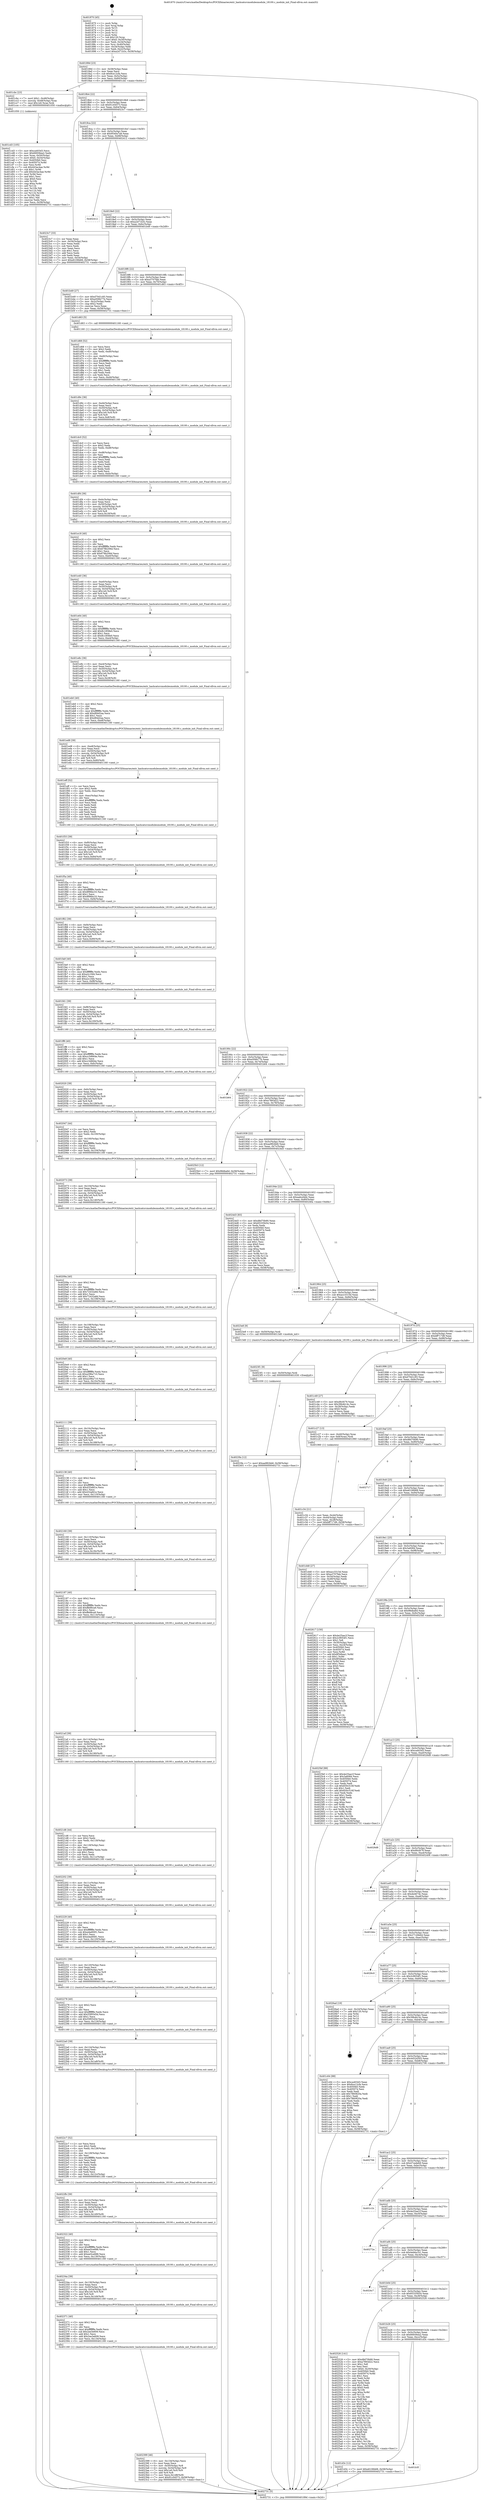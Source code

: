digraph "0x401870" {
  label = "0x401870 (/mnt/c/Users/mathe/Desktop/tcc/POCII/binaries/extr_hashcatsrcmodulesmodule_18100.c_module_init_Final-ollvm.out::main(0))"
  labelloc = "t"
  node[shape=record]

  Entry [label="",width=0.3,height=0.3,shape=circle,fillcolor=black,style=filled]
  "0x40189d" [label="{
     0x40189d [23]\l
     | [instrs]\l
     &nbsp;&nbsp;0x40189d \<+3\>: mov -0x58(%rbp),%eax\l
     &nbsp;&nbsp;0x4018a0 \<+2\>: mov %eax,%ecx\l
     &nbsp;&nbsp;0x4018a2 \<+6\>: sub $0x8ce12cfa,%ecx\l
     &nbsp;&nbsp;0x4018a8 \<+3\>: mov %eax,-0x5c(%rbp)\l
     &nbsp;&nbsp;0x4018ab \<+3\>: mov %ecx,-0x60(%rbp)\l
     &nbsp;&nbsp;0x4018ae \<+6\>: je 0000000000401cbc \<main+0x44c\>\l
  }"]
  "0x401cbc" [label="{
     0x401cbc [23]\l
     | [instrs]\l
     &nbsp;&nbsp;0x401cbc \<+7\>: movl $0x1,-0x48(%rbp)\l
     &nbsp;&nbsp;0x401cc3 \<+4\>: movslq -0x48(%rbp),%rax\l
     &nbsp;&nbsp;0x401cc7 \<+7\>: imul $0x1e0,%rax,%rdi\l
     &nbsp;&nbsp;0x401cce \<+5\>: call 0000000000401050 \<malloc@plt\>\l
     | [calls]\l
     &nbsp;&nbsp;0x401050 \{1\} (unknown)\l
  }"]
  "0x4018b4" [label="{
     0x4018b4 [22]\l
     | [instrs]\l
     &nbsp;&nbsp;0x4018b4 \<+5\>: jmp 00000000004018b9 \<main+0x49\>\l
     &nbsp;&nbsp;0x4018b9 \<+3\>: mov -0x5c(%rbp),%eax\l
     &nbsp;&nbsp;0x4018bc \<+5\>: sub $0x91c04573,%eax\l
     &nbsp;&nbsp;0x4018c1 \<+3\>: mov %eax,-0x64(%rbp)\l
     &nbsp;&nbsp;0x4018c4 \<+6\>: je 00000000004023c7 \<main+0xb57\>\l
  }"]
  Exit [label="",width=0.3,height=0.3,shape=circle,fillcolor=black,style=filled,peripheries=2]
  "0x4023c7" [label="{
     0x4023c7 [33]\l
     | [instrs]\l
     &nbsp;&nbsp;0x4023c7 \<+2\>: xor %eax,%eax\l
     &nbsp;&nbsp;0x4023c9 \<+3\>: mov -0x54(%rbp),%ecx\l
     &nbsp;&nbsp;0x4023cc \<+2\>: mov %eax,%edx\l
     &nbsp;&nbsp;0x4023ce \<+2\>: sub %ecx,%edx\l
     &nbsp;&nbsp;0x4023d0 \<+2\>: mov %eax,%ecx\l
     &nbsp;&nbsp;0x4023d2 \<+3\>: sub $0x1,%ecx\l
     &nbsp;&nbsp;0x4023d5 \<+2\>: add %ecx,%edx\l
     &nbsp;&nbsp;0x4023d7 \<+2\>: sub %edx,%eax\l
     &nbsp;&nbsp;0x4023d9 \<+3\>: mov %eax,-0x54(%rbp)\l
     &nbsp;&nbsp;0x4023dc \<+7\>: movl $0xe6106b68,-0x58(%rbp)\l
     &nbsp;&nbsp;0x4023e3 \<+5\>: jmp 0000000000402731 \<main+0xec1\>\l
  }"]
  "0x4018ca" [label="{
     0x4018ca [22]\l
     | [instrs]\l
     &nbsp;&nbsp;0x4018ca \<+5\>: jmp 00000000004018cf \<main+0x5f\>\l
     &nbsp;&nbsp;0x4018cf \<+3\>: mov -0x5c(%rbp),%eax\l
     &nbsp;&nbsp;0x4018d2 \<+5\>: sub $0x9540a7a8,%eax\l
     &nbsp;&nbsp;0x4018d7 \<+3\>: mov %eax,-0x68(%rbp)\l
     &nbsp;&nbsp;0x4018da \<+6\>: je 0000000000402412 \<main+0xba2\>\l
  }"]
  "0x4023fa" [label="{
     0x4023fa [12]\l
     | [instrs]\l
     &nbsp;&nbsp;0x4023fa \<+7\>: movl $0xaa982bb6,-0x58(%rbp)\l
     &nbsp;&nbsp;0x402401 \<+5\>: jmp 0000000000402731 \<main+0xec1\>\l
  }"]
  "0x402412" [label="{
     0x402412\l
  }", style=dashed]
  "0x4018e0" [label="{
     0x4018e0 [22]\l
     | [instrs]\l
     &nbsp;&nbsp;0x4018e0 \<+5\>: jmp 00000000004018e5 \<main+0x75\>\l
     &nbsp;&nbsp;0x4018e5 \<+3\>: mov -0x5c(%rbp),%eax\l
     &nbsp;&nbsp;0x4018e8 \<+5\>: sub $0xa2d71b3c,%eax\l
     &nbsp;&nbsp;0x4018ed \<+3\>: mov %eax,-0x6c(%rbp)\l
     &nbsp;&nbsp;0x4018f0 \<+6\>: je 0000000000401b49 \<main+0x2d9\>\l
  }"]
  "0x4023f1" [label="{
     0x4023f1 [9]\l
     | [instrs]\l
     &nbsp;&nbsp;0x4023f1 \<+4\>: mov -0x50(%rbp),%rdi\l
     &nbsp;&nbsp;0x4023f5 \<+5\>: call 0000000000401030 \<free@plt\>\l
     | [calls]\l
     &nbsp;&nbsp;0x401030 \{1\} (unknown)\l
  }"]
  "0x401b49" [label="{
     0x401b49 [27]\l
     | [instrs]\l
     &nbsp;&nbsp;0x401b49 \<+5\>: mov $0xd70d1c93,%eax\l
     &nbsp;&nbsp;0x401b4e \<+5\>: mov $0xa506b77b,%ecx\l
     &nbsp;&nbsp;0x401b53 \<+3\>: mov -0x2c(%rbp),%edx\l
     &nbsp;&nbsp;0x401b56 \<+3\>: cmp $0x2,%edx\l
     &nbsp;&nbsp;0x401b59 \<+3\>: cmovne %ecx,%eax\l
     &nbsp;&nbsp;0x401b5c \<+3\>: mov %eax,-0x58(%rbp)\l
     &nbsp;&nbsp;0x401b5f \<+5\>: jmp 0000000000402731 \<main+0xec1\>\l
  }"]
  "0x4018f6" [label="{
     0x4018f6 [22]\l
     | [instrs]\l
     &nbsp;&nbsp;0x4018f6 \<+5\>: jmp 00000000004018fb \<main+0x8b\>\l
     &nbsp;&nbsp;0x4018fb \<+3\>: mov -0x5c(%rbp),%eax\l
     &nbsp;&nbsp;0x4018fe \<+5\>: sub $0xa3707fab,%eax\l
     &nbsp;&nbsp;0x401903 \<+3\>: mov %eax,-0x70(%rbp)\l
     &nbsp;&nbsp;0x401906 \<+6\>: je 0000000000401d63 \<main+0x4f3\>\l
  }"]
  "0x402731" [label="{
     0x402731 [5]\l
     | [instrs]\l
     &nbsp;&nbsp;0x402731 \<+5\>: jmp 000000000040189d \<main+0x2d\>\l
  }"]
  "0x401870" [label="{
     0x401870 [45]\l
     | [instrs]\l
     &nbsp;&nbsp;0x401870 \<+1\>: push %rbp\l
     &nbsp;&nbsp;0x401871 \<+3\>: mov %rsp,%rbp\l
     &nbsp;&nbsp;0x401874 \<+2\>: push %r15\l
     &nbsp;&nbsp;0x401876 \<+2\>: push %r14\l
     &nbsp;&nbsp;0x401878 \<+2\>: push %r12\l
     &nbsp;&nbsp;0x40187a \<+1\>: push %rbx\l
     &nbsp;&nbsp;0x40187b \<+7\>: sub $0x120,%rsp\l
     &nbsp;&nbsp;0x401882 \<+7\>: movl $0x0,-0x30(%rbp)\l
     &nbsp;&nbsp;0x401889 \<+3\>: mov %edi,-0x34(%rbp)\l
     &nbsp;&nbsp;0x40188c \<+4\>: mov %rsi,-0x40(%rbp)\l
     &nbsp;&nbsp;0x401890 \<+3\>: mov -0x34(%rbp),%edi\l
     &nbsp;&nbsp;0x401893 \<+3\>: mov %edi,-0x2c(%rbp)\l
     &nbsp;&nbsp;0x401896 \<+7\>: movl $0xa2d71b3c,-0x58(%rbp)\l
  }"]
  "0x402399" [label="{
     0x402399 [46]\l
     | [instrs]\l
     &nbsp;&nbsp;0x402399 \<+6\>: mov -0x134(%rbp),%ecx\l
     &nbsp;&nbsp;0x40239f \<+3\>: imul %eax,%ecx\l
     &nbsp;&nbsp;0x4023a2 \<+4\>: mov -0x50(%rbp),%r8\l
     &nbsp;&nbsp;0x4023a6 \<+4\>: movslq -0x54(%rbp),%r9\l
     &nbsp;&nbsp;0x4023aa \<+7\>: imul $0x1e0,%r9,%r9\l
     &nbsp;&nbsp;0x4023b1 \<+3\>: add %r9,%r8\l
     &nbsp;&nbsp;0x4023b4 \<+7\>: mov %ecx,0x1d8(%r8)\l
     &nbsp;&nbsp;0x4023bb \<+7\>: movl $0x91c04573,-0x58(%rbp)\l
     &nbsp;&nbsp;0x4023c2 \<+5\>: jmp 0000000000402731 \<main+0xec1\>\l
  }"]
  "0x401d63" [label="{
     0x401d63 [5]\l
     | [instrs]\l
     &nbsp;&nbsp;0x401d63 \<+5\>: call 0000000000401160 \<next_i\>\l
     | [calls]\l
     &nbsp;&nbsp;0x401160 \{1\} (/mnt/c/Users/mathe/Desktop/tcc/POCII/binaries/extr_hashcatsrcmodulesmodule_18100.c_module_init_Final-ollvm.out::next_i)\l
  }"]
  "0x40190c" [label="{
     0x40190c [22]\l
     | [instrs]\l
     &nbsp;&nbsp;0x40190c \<+5\>: jmp 0000000000401911 \<main+0xa1\>\l
     &nbsp;&nbsp;0x401911 \<+3\>: mov -0x5c(%rbp),%eax\l
     &nbsp;&nbsp;0x401914 \<+5\>: sub $0xa506b77b,%eax\l
     &nbsp;&nbsp;0x401919 \<+3\>: mov %eax,-0x74(%rbp)\l
     &nbsp;&nbsp;0x40191c \<+6\>: je 0000000000401b64 \<main+0x2f4\>\l
  }"]
  "0x402371" [label="{
     0x402371 [40]\l
     | [instrs]\l
     &nbsp;&nbsp;0x402371 \<+5\>: mov $0x2,%ecx\l
     &nbsp;&nbsp;0x402376 \<+1\>: cltd\l
     &nbsp;&nbsp;0x402377 \<+2\>: idiv %ecx\l
     &nbsp;&nbsp;0x402379 \<+6\>: imul $0xfffffffe,%edx,%ecx\l
     &nbsp;&nbsp;0x40237f \<+6\>: sub $0x2ee3e609,%ecx\l
     &nbsp;&nbsp;0x402385 \<+3\>: add $0x1,%ecx\l
     &nbsp;&nbsp;0x402388 \<+6\>: add $0x2ee3e609,%ecx\l
     &nbsp;&nbsp;0x40238e \<+6\>: mov %ecx,-0x134(%rbp)\l
     &nbsp;&nbsp;0x402394 \<+5\>: call 0000000000401160 \<next_i\>\l
     | [calls]\l
     &nbsp;&nbsp;0x401160 \{1\} (/mnt/c/Users/mathe/Desktop/tcc/POCII/binaries/extr_hashcatsrcmodulesmodule_18100.c_module_init_Final-ollvm.out::next_i)\l
  }"]
  "0x401b64" [label="{
     0x401b64\l
  }", style=dashed]
  "0x401922" [label="{
     0x401922 [22]\l
     | [instrs]\l
     &nbsp;&nbsp;0x401922 \<+5\>: jmp 0000000000401927 \<main+0xb7\>\l
     &nbsp;&nbsp;0x401927 \<+3\>: mov -0x5c(%rbp),%eax\l
     &nbsp;&nbsp;0x40192a \<+5\>: sub $0xa7893d22,%eax\l
     &nbsp;&nbsp;0x40192f \<+3\>: mov %eax,-0x78(%rbp)\l
     &nbsp;&nbsp;0x401932 \<+6\>: je 00000000004025b3 \<main+0xd43\>\l
  }"]
  "0x40234a" [label="{
     0x40234a [39]\l
     | [instrs]\l
     &nbsp;&nbsp;0x40234a \<+6\>: mov -0x130(%rbp),%ecx\l
     &nbsp;&nbsp;0x402350 \<+3\>: imul %eax,%ecx\l
     &nbsp;&nbsp;0x402353 \<+4\>: mov -0x50(%rbp),%r8\l
     &nbsp;&nbsp;0x402357 \<+4\>: movslq -0x54(%rbp),%r9\l
     &nbsp;&nbsp;0x40235b \<+7\>: imul $0x1e0,%r9,%r9\l
     &nbsp;&nbsp;0x402362 \<+3\>: add %r9,%r8\l
     &nbsp;&nbsp;0x402365 \<+7\>: mov %ecx,0x1d4(%r8)\l
     &nbsp;&nbsp;0x40236c \<+5\>: call 0000000000401160 \<next_i\>\l
     | [calls]\l
     &nbsp;&nbsp;0x401160 \{1\} (/mnt/c/Users/mathe/Desktop/tcc/POCII/binaries/extr_hashcatsrcmodulesmodule_18100.c_module_init_Final-ollvm.out::next_i)\l
  }"]
  "0x4025b3" [label="{
     0x4025b3 [12]\l
     | [instrs]\l
     &nbsp;&nbsp;0x4025b3 \<+7\>: movl $0x98dba6d,-0x58(%rbp)\l
     &nbsp;&nbsp;0x4025ba \<+5\>: jmp 0000000000402731 \<main+0xec1\>\l
  }"]
  "0x401938" [label="{
     0x401938 [22]\l
     | [instrs]\l
     &nbsp;&nbsp;0x401938 \<+5\>: jmp 000000000040193d \<main+0xcd\>\l
     &nbsp;&nbsp;0x40193d \<+3\>: mov -0x5c(%rbp),%eax\l
     &nbsp;&nbsp;0x401940 \<+5\>: sub $0xaa982bb6,%eax\l
     &nbsp;&nbsp;0x401945 \<+3\>: mov %eax,-0x7c(%rbp)\l
     &nbsp;&nbsp;0x401948 \<+6\>: je 00000000004024d3 \<main+0xc63\>\l
  }"]
  "0x402322" [label="{
     0x402322 [40]\l
     | [instrs]\l
     &nbsp;&nbsp;0x402322 \<+5\>: mov $0x2,%ecx\l
     &nbsp;&nbsp;0x402327 \<+1\>: cltd\l
     &nbsp;&nbsp;0x402328 \<+2\>: idiv %ecx\l
     &nbsp;&nbsp;0x40232a \<+6\>: imul $0xfffffffe,%edx,%ecx\l
     &nbsp;&nbsp;0x402330 \<+6\>: sub $0xee5ce688,%ecx\l
     &nbsp;&nbsp;0x402336 \<+3\>: add $0x1,%ecx\l
     &nbsp;&nbsp;0x402339 \<+6\>: add $0xee5ce688,%ecx\l
     &nbsp;&nbsp;0x40233f \<+6\>: mov %ecx,-0x130(%rbp)\l
     &nbsp;&nbsp;0x402345 \<+5\>: call 0000000000401160 \<next_i\>\l
     | [calls]\l
     &nbsp;&nbsp;0x401160 \{1\} (/mnt/c/Users/mathe/Desktop/tcc/POCII/binaries/extr_hashcatsrcmodulesmodule_18100.c_module_init_Final-ollvm.out::next_i)\l
  }"]
  "0x4024d3" [label="{
     0x4024d3 [83]\l
     | [instrs]\l
     &nbsp;&nbsp;0x4024d3 \<+5\>: mov $0xd8d70b90,%eax\l
     &nbsp;&nbsp;0x4024d8 \<+5\>: mov $0x65335b54,%ecx\l
     &nbsp;&nbsp;0x4024dd \<+2\>: xor %edx,%edx\l
     &nbsp;&nbsp;0x4024df \<+7\>: mov 0x4050b0,%esi\l
     &nbsp;&nbsp;0x4024e6 \<+7\>: mov 0x405074,%edi\l
     &nbsp;&nbsp;0x4024ed \<+3\>: sub $0x1,%edx\l
     &nbsp;&nbsp;0x4024f0 \<+3\>: mov %esi,%r8d\l
     &nbsp;&nbsp;0x4024f3 \<+3\>: add %edx,%r8d\l
     &nbsp;&nbsp;0x4024f6 \<+4\>: imul %r8d,%esi\l
     &nbsp;&nbsp;0x4024fa \<+3\>: and $0x1,%esi\l
     &nbsp;&nbsp;0x4024fd \<+3\>: cmp $0x0,%esi\l
     &nbsp;&nbsp;0x402500 \<+4\>: sete %r9b\l
     &nbsp;&nbsp;0x402504 \<+3\>: cmp $0xa,%edi\l
     &nbsp;&nbsp;0x402507 \<+4\>: setl %r10b\l
     &nbsp;&nbsp;0x40250b \<+3\>: mov %r9b,%r11b\l
     &nbsp;&nbsp;0x40250e \<+3\>: and %r10b,%r11b\l
     &nbsp;&nbsp;0x402511 \<+3\>: xor %r10b,%r9b\l
     &nbsp;&nbsp;0x402514 \<+3\>: or %r9b,%r11b\l
     &nbsp;&nbsp;0x402517 \<+4\>: test $0x1,%r11b\l
     &nbsp;&nbsp;0x40251b \<+3\>: cmovne %ecx,%eax\l
     &nbsp;&nbsp;0x40251e \<+3\>: mov %eax,-0x58(%rbp)\l
     &nbsp;&nbsp;0x402521 \<+5\>: jmp 0000000000402731 \<main+0xec1\>\l
  }"]
  "0x40194e" [label="{
     0x40194e [22]\l
     | [instrs]\l
     &nbsp;&nbsp;0x40194e \<+5\>: jmp 0000000000401953 \<main+0xe3\>\l
     &nbsp;&nbsp;0x401953 \<+3\>: mov -0x5c(%rbp),%eax\l
     &nbsp;&nbsp;0x401956 \<+5\>: sub $0xaabcd4dc,%eax\l
     &nbsp;&nbsp;0x40195b \<+3\>: mov %eax,-0x80(%rbp)\l
     &nbsp;&nbsp;0x40195e \<+6\>: je 000000000040246a \<main+0xbfa\>\l
  }"]
  "0x4022fb" [label="{
     0x4022fb [39]\l
     | [instrs]\l
     &nbsp;&nbsp;0x4022fb \<+6\>: mov -0x12c(%rbp),%ecx\l
     &nbsp;&nbsp;0x402301 \<+3\>: imul %eax,%ecx\l
     &nbsp;&nbsp;0x402304 \<+4\>: mov -0x50(%rbp),%r8\l
     &nbsp;&nbsp;0x402308 \<+4\>: movslq -0x54(%rbp),%r9\l
     &nbsp;&nbsp;0x40230c \<+7\>: imul $0x1e0,%r9,%r9\l
     &nbsp;&nbsp;0x402313 \<+3\>: add %r9,%r8\l
     &nbsp;&nbsp;0x402316 \<+7\>: mov %ecx,0x1d0(%r8)\l
     &nbsp;&nbsp;0x40231d \<+5\>: call 0000000000401160 \<next_i\>\l
     | [calls]\l
     &nbsp;&nbsp;0x401160 \{1\} (/mnt/c/Users/mathe/Desktop/tcc/POCII/binaries/extr_hashcatsrcmodulesmodule_18100.c_module_init_Final-ollvm.out::next_i)\l
  }"]
  "0x40246a" [label="{
     0x40246a\l
  }", style=dashed]
  "0x401964" [label="{
     0x401964 [25]\l
     | [instrs]\l
     &nbsp;&nbsp;0x401964 \<+5\>: jmp 0000000000401969 \<main+0xf9\>\l
     &nbsp;&nbsp;0x401969 \<+3\>: mov -0x5c(%rbp),%eax\l
     &nbsp;&nbsp;0x40196c \<+5\>: sub $0xacc3315d,%eax\l
     &nbsp;&nbsp;0x401971 \<+6\>: mov %eax,-0x84(%rbp)\l
     &nbsp;&nbsp;0x401977 \<+6\>: je 00000000004023e8 \<main+0xb78\>\l
  }"]
  "0x4022c7" [label="{
     0x4022c7 [52]\l
     | [instrs]\l
     &nbsp;&nbsp;0x4022c7 \<+2\>: xor %ecx,%ecx\l
     &nbsp;&nbsp;0x4022c9 \<+5\>: mov $0x2,%edx\l
     &nbsp;&nbsp;0x4022ce \<+6\>: mov %edx,-0x128(%rbp)\l
     &nbsp;&nbsp;0x4022d4 \<+1\>: cltd\l
     &nbsp;&nbsp;0x4022d5 \<+6\>: mov -0x128(%rbp),%esi\l
     &nbsp;&nbsp;0x4022db \<+2\>: idiv %esi\l
     &nbsp;&nbsp;0x4022dd \<+6\>: imul $0xfffffffe,%edx,%edx\l
     &nbsp;&nbsp;0x4022e3 \<+2\>: mov %ecx,%edi\l
     &nbsp;&nbsp;0x4022e5 \<+2\>: sub %edx,%edi\l
     &nbsp;&nbsp;0x4022e7 \<+2\>: mov %ecx,%edx\l
     &nbsp;&nbsp;0x4022e9 \<+3\>: sub $0x1,%edx\l
     &nbsp;&nbsp;0x4022ec \<+2\>: add %edx,%edi\l
     &nbsp;&nbsp;0x4022ee \<+2\>: sub %edi,%ecx\l
     &nbsp;&nbsp;0x4022f0 \<+6\>: mov %ecx,-0x12c(%rbp)\l
     &nbsp;&nbsp;0x4022f6 \<+5\>: call 0000000000401160 \<next_i\>\l
     | [calls]\l
     &nbsp;&nbsp;0x401160 \{1\} (/mnt/c/Users/mathe/Desktop/tcc/POCII/binaries/extr_hashcatsrcmodulesmodule_18100.c_module_init_Final-ollvm.out::next_i)\l
  }"]
  "0x4023e8" [label="{
     0x4023e8 [9]\l
     | [instrs]\l
     &nbsp;&nbsp;0x4023e8 \<+4\>: mov -0x50(%rbp),%rdi\l
     &nbsp;&nbsp;0x4023ec \<+5\>: call 00000000004013d0 \<module_init\>\l
     | [calls]\l
     &nbsp;&nbsp;0x4013d0 \{1\} (/mnt/c/Users/mathe/Desktop/tcc/POCII/binaries/extr_hashcatsrcmodulesmodule_18100.c_module_init_Final-ollvm.out::module_init)\l
  }"]
  "0x40197d" [label="{
     0x40197d [25]\l
     | [instrs]\l
     &nbsp;&nbsp;0x40197d \<+5\>: jmp 0000000000401982 \<main+0x112\>\l
     &nbsp;&nbsp;0x401982 \<+3\>: mov -0x5c(%rbp),%eax\l
     &nbsp;&nbsp;0x401985 \<+5\>: sub $0xbff717d9,%eax\l
     &nbsp;&nbsp;0x40198a \<+6\>: mov %eax,-0x88(%rbp)\l
     &nbsp;&nbsp;0x401990 \<+6\>: je 0000000000401c49 \<main+0x3d9\>\l
  }"]
  "0x4022a0" [label="{
     0x4022a0 [39]\l
     | [instrs]\l
     &nbsp;&nbsp;0x4022a0 \<+6\>: mov -0x124(%rbp),%ecx\l
     &nbsp;&nbsp;0x4022a6 \<+3\>: imul %eax,%ecx\l
     &nbsp;&nbsp;0x4022a9 \<+4\>: mov -0x50(%rbp),%r8\l
     &nbsp;&nbsp;0x4022ad \<+4\>: movslq -0x54(%rbp),%r9\l
     &nbsp;&nbsp;0x4022b1 \<+7\>: imul $0x1e0,%r9,%r9\l
     &nbsp;&nbsp;0x4022b8 \<+3\>: add %r9,%r8\l
     &nbsp;&nbsp;0x4022bb \<+7\>: mov %ecx,0x1a8(%r8)\l
     &nbsp;&nbsp;0x4022c2 \<+5\>: call 0000000000401160 \<next_i\>\l
     | [calls]\l
     &nbsp;&nbsp;0x401160 \{1\} (/mnt/c/Users/mathe/Desktop/tcc/POCII/binaries/extr_hashcatsrcmodulesmodule_18100.c_module_init_Final-ollvm.out::next_i)\l
  }"]
  "0x401c49" [label="{
     0x401c49 [27]\l
     | [instrs]\l
     &nbsp;&nbsp;0x401c49 \<+5\>: mov $0xd9cf479,%eax\l
     &nbsp;&nbsp;0x401c4e \<+5\>: mov $0x39b4b14c,%ecx\l
     &nbsp;&nbsp;0x401c53 \<+3\>: mov -0x28(%rbp),%edx\l
     &nbsp;&nbsp;0x401c56 \<+3\>: cmp $0x0,%edx\l
     &nbsp;&nbsp;0x401c59 \<+3\>: cmove %ecx,%eax\l
     &nbsp;&nbsp;0x401c5c \<+3\>: mov %eax,-0x58(%rbp)\l
     &nbsp;&nbsp;0x401c5f \<+5\>: jmp 0000000000402731 \<main+0xec1\>\l
  }"]
  "0x401996" [label="{
     0x401996 [25]\l
     | [instrs]\l
     &nbsp;&nbsp;0x401996 \<+5\>: jmp 000000000040199b \<main+0x12b\>\l
     &nbsp;&nbsp;0x40199b \<+3\>: mov -0x5c(%rbp),%eax\l
     &nbsp;&nbsp;0x40199e \<+5\>: sub $0xd70d1c93,%eax\l
     &nbsp;&nbsp;0x4019a3 \<+6\>: mov %eax,-0x8c(%rbp)\l
     &nbsp;&nbsp;0x4019a9 \<+6\>: je 0000000000401c27 \<main+0x3b7\>\l
  }"]
  "0x402278" [label="{
     0x402278 [40]\l
     | [instrs]\l
     &nbsp;&nbsp;0x402278 \<+5\>: mov $0x2,%ecx\l
     &nbsp;&nbsp;0x40227d \<+1\>: cltd\l
     &nbsp;&nbsp;0x40227e \<+2\>: idiv %ecx\l
     &nbsp;&nbsp;0x402280 \<+6\>: imul $0xfffffffe,%edx,%ecx\l
     &nbsp;&nbsp;0x402286 \<+6\>: add $0x55f0545d,%ecx\l
     &nbsp;&nbsp;0x40228c \<+3\>: add $0x1,%ecx\l
     &nbsp;&nbsp;0x40228f \<+6\>: sub $0x55f0545d,%ecx\l
     &nbsp;&nbsp;0x402295 \<+6\>: mov %ecx,-0x124(%rbp)\l
     &nbsp;&nbsp;0x40229b \<+5\>: call 0000000000401160 \<next_i\>\l
     | [calls]\l
     &nbsp;&nbsp;0x401160 \{1\} (/mnt/c/Users/mathe/Desktop/tcc/POCII/binaries/extr_hashcatsrcmodulesmodule_18100.c_module_init_Final-ollvm.out::next_i)\l
  }"]
  "0x401c27" [label="{
     0x401c27 [13]\l
     | [instrs]\l
     &nbsp;&nbsp;0x401c27 \<+4\>: mov -0x40(%rbp),%rax\l
     &nbsp;&nbsp;0x401c2b \<+4\>: mov 0x8(%rax),%rdi\l
     &nbsp;&nbsp;0x401c2f \<+5\>: call 0000000000401060 \<atoi@plt\>\l
     | [calls]\l
     &nbsp;&nbsp;0x401060 \{1\} (unknown)\l
  }"]
  "0x4019af" [label="{
     0x4019af [25]\l
     | [instrs]\l
     &nbsp;&nbsp;0x4019af \<+5\>: jmp 00000000004019b4 \<main+0x144\>\l
     &nbsp;&nbsp;0x4019b4 \<+3\>: mov -0x5c(%rbp),%eax\l
     &nbsp;&nbsp;0x4019b7 \<+5\>: sub $0xd8d70b90,%eax\l
     &nbsp;&nbsp;0x4019bc \<+6\>: mov %eax,-0x90(%rbp)\l
     &nbsp;&nbsp;0x4019c2 \<+6\>: je 0000000000402717 \<main+0xea7\>\l
  }"]
  "0x401c34" [label="{
     0x401c34 [21]\l
     | [instrs]\l
     &nbsp;&nbsp;0x401c34 \<+3\>: mov %eax,-0x44(%rbp)\l
     &nbsp;&nbsp;0x401c37 \<+3\>: mov -0x44(%rbp),%eax\l
     &nbsp;&nbsp;0x401c3a \<+3\>: mov %eax,-0x28(%rbp)\l
     &nbsp;&nbsp;0x401c3d \<+7\>: movl $0xbff717d9,-0x58(%rbp)\l
     &nbsp;&nbsp;0x401c44 \<+5\>: jmp 0000000000402731 \<main+0xec1\>\l
  }"]
  "0x402251" [label="{
     0x402251 [39]\l
     | [instrs]\l
     &nbsp;&nbsp;0x402251 \<+6\>: mov -0x120(%rbp),%ecx\l
     &nbsp;&nbsp;0x402257 \<+3\>: imul %eax,%ecx\l
     &nbsp;&nbsp;0x40225a \<+4\>: mov -0x50(%rbp),%r8\l
     &nbsp;&nbsp;0x40225e \<+4\>: movslq -0x54(%rbp),%r9\l
     &nbsp;&nbsp;0x402262 \<+7\>: imul $0x1e0,%r9,%r9\l
     &nbsp;&nbsp;0x402269 \<+3\>: add %r9,%r8\l
     &nbsp;&nbsp;0x40226c \<+7\>: mov %ecx,0x198(%r8)\l
     &nbsp;&nbsp;0x402273 \<+5\>: call 0000000000401160 \<next_i\>\l
     | [calls]\l
     &nbsp;&nbsp;0x401160 \{1\} (/mnt/c/Users/mathe/Desktop/tcc/POCII/binaries/extr_hashcatsrcmodulesmodule_18100.c_module_init_Final-ollvm.out::next_i)\l
  }"]
  "0x402717" [label="{
     0x402717\l
  }", style=dashed]
  "0x4019c8" [label="{
     0x4019c8 [25]\l
     | [instrs]\l
     &nbsp;&nbsp;0x4019c8 \<+5\>: jmp 00000000004019cd \<main+0x15d\>\l
     &nbsp;&nbsp;0x4019cd \<+3\>: mov -0x5c(%rbp),%eax\l
     &nbsp;&nbsp;0x4019d0 \<+5\>: sub $0xe6106b68,%eax\l
     &nbsp;&nbsp;0x4019d5 \<+6\>: mov %eax,-0x94(%rbp)\l
     &nbsp;&nbsp;0x4019db \<+6\>: je 0000000000401d48 \<main+0x4d8\>\l
  }"]
  "0x402229" [label="{
     0x402229 [40]\l
     | [instrs]\l
     &nbsp;&nbsp;0x402229 \<+5\>: mov $0x2,%ecx\l
     &nbsp;&nbsp;0x40222e \<+1\>: cltd\l
     &nbsp;&nbsp;0x40222f \<+2\>: idiv %ecx\l
     &nbsp;&nbsp;0x402231 \<+6\>: imul $0xfffffffe,%edx,%ecx\l
     &nbsp;&nbsp;0x402237 \<+6\>: sub $0xedad00f1,%ecx\l
     &nbsp;&nbsp;0x40223d \<+3\>: add $0x1,%ecx\l
     &nbsp;&nbsp;0x402240 \<+6\>: add $0xedad00f1,%ecx\l
     &nbsp;&nbsp;0x402246 \<+6\>: mov %ecx,-0x120(%rbp)\l
     &nbsp;&nbsp;0x40224c \<+5\>: call 0000000000401160 \<next_i\>\l
     | [calls]\l
     &nbsp;&nbsp;0x401160 \{1\} (/mnt/c/Users/mathe/Desktop/tcc/POCII/binaries/extr_hashcatsrcmodulesmodule_18100.c_module_init_Final-ollvm.out::next_i)\l
  }"]
  "0x401d48" [label="{
     0x401d48 [27]\l
     | [instrs]\l
     &nbsp;&nbsp;0x401d48 \<+5\>: mov $0xacc3315d,%eax\l
     &nbsp;&nbsp;0x401d4d \<+5\>: mov $0xa3707fab,%ecx\l
     &nbsp;&nbsp;0x401d52 \<+3\>: mov -0x54(%rbp),%edx\l
     &nbsp;&nbsp;0x401d55 \<+3\>: cmp -0x48(%rbp),%edx\l
     &nbsp;&nbsp;0x401d58 \<+3\>: cmovl %ecx,%eax\l
     &nbsp;&nbsp;0x401d5b \<+3\>: mov %eax,-0x58(%rbp)\l
     &nbsp;&nbsp;0x401d5e \<+5\>: jmp 0000000000402731 \<main+0xec1\>\l
  }"]
  "0x4019e1" [label="{
     0x4019e1 [25]\l
     | [instrs]\l
     &nbsp;&nbsp;0x4019e1 \<+5\>: jmp 00000000004019e6 \<main+0x176\>\l
     &nbsp;&nbsp;0x4019e6 \<+3\>: mov -0x5c(%rbp),%eax\l
     &nbsp;&nbsp;0x4019e9 \<+5\>: sub $0x3a6084,%eax\l
     &nbsp;&nbsp;0x4019ee \<+6\>: mov %eax,-0x98(%rbp)\l
     &nbsp;&nbsp;0x4019f4 \<+6\>: je 0000000000402617 \<main+0xda7\>\l
  }"]
  "0x402202" [label="{
     0x402202 [39]\l
     | [instrs]\l
     &nbsp;&nbsp;0x402202 \<+6\>: mov -0x11c(%rbp),%ecx\l
     &nbsp;&nbsp;0x402208 \<+3\>: imul %eax,%ecx\l
     &nbsp;&nbsp;0x40220b \<+4\>: mov -0x50(%rbp),%r8\l
     &nbsp;&nbsp;0x40220f \<+4\>: movslq -0x54(%rbp),%r9\l
     &nbsp;&nbsp;0x402213 \<+7\>: imul $0x1e0,%r9,%r9\l
     &nbsp;&nbsp;0x40221a \<+3\>: add %r9,%r8\l
     &nbsp;&nbsp;0x40221d \<+7\>: mov %ecx,0x194(%r8)\l
     &nbsp;&nbsp;0x402224 \<+5\>: call 0000000000401160 \<next_i\>\l
     | [calls]\l
     &nbsp;&nbsp;0x401160 \{1\} (/mnt/c/Users/mathe/Desktop/tcc/POCII/binaries/extr_hashcatsrcmodulesmodule_18100.c_module_init_Final-ollvm.out::next_i)\l
  }"]
  "0x402617" [label="{
     0x402617 [150]\l
     | [instrs]\l
     &nbsp;&nbsp;0x402617 \<+5\>: mov $0x4e25aa1f,%eax\l
     &nbsp;&nbsp;0x40261c \<+5\>: mov $0x2c9054f1,%ecx\l
     &nbsp;&nbsp;0x402621 \<+2\>: mov $0x1,%dl\l
     &nbsp;&nbsp;0x402623 \<+3\>: mov -0x30(%rbp),%esi\l
     &nbsp;&nbsp;0x402626 \<+3\>: mov %esi,-0x24(%rbp)\l
     &nbsp;&nbsp;0x402629 \<+7\>: mov 0x4050b0,%esi\l
     &nbsp;&nbsp;0x402630 \<+7\>: mov 0x405074,%edi\l
     &nbsp;&nbsp;0x402637 \<+3\>: mov %esi,%r8d\l
     &nbsp;&nbsp;0x40263a \<+7\>: add $0x8f3dbea1,%r8d\l
     &nbsp;&nbsp;0x402641 \<+4\>: sub $0x1,%r8d\l
     &nbsp;&nbsp;0x402645 \<+7\>: sub $0x8f3dbea1,%r8d\l
     &nbsp;&nbsp;0x40264c \<+4\>: imul %r8d,%esi\l
     &nbsp;&nbsp;0x402650 \<+3\>: and $0x1,%esi\l
     &nbsp;&nbsp;0x402653 \<+3\>: cmp $0x0,%esi\l
     &nbsp;&nbsp;0x402656 \<+4\>: sete %r9b\l
     &nbsp;&nbsp;0x40265a \<+3\>: cmp $0xa,%edi\l
     &nbsp;&nbsp;0x40265d \<+4\>: setl %r10b\l
     &nbsp;&nbsp;0x402661 \<+3\>: mov %r9b,%r11b\l
     &nbsp;&nbsp;0x402664 \<+4\>: xor $0xff,%r11b\l
     &nbsp;&nbsp;0x402668 \<+3\>: mov %r10b,%bl\l
     &nbsp;&nbsp;0x40266b \<+3\>: xor $0xff,%bl\l
     &nbsp;&nbsp;0x40266e \<+3\>: xor $0x0,%dl\l
     &nbsp;&nbsp;0x402671 \<+3\>: mov %r11b,%r14b\l
     &nbsp;&nbsp;0x402674 \<+4\>: and $0x0,%r14b\l
     &nbsp;&nbsp;0x402678 \<+3\>: and %dl,%r9b\l
     &nbsp;&nbsp;0x40267b \<+3\>: mov %bl,%r15b\l
     &nbsp;&nbsp;0x40267e \<+4\>: and $0x0,%r15b\l
     &nbsp;&nbsp;0x402682 \<+3\>: and %dl,%r10b\l
     &nbsp;&nbsp;0x402685 \<+3\>: or %r9b,%r14b\l
     &nbsp;&nbsp;0x402688 \<+3\>: or %r10b,%r15b\l
     &nbsp;&nbsp;0x40268b \<+3\>: xor %r15b,%r14b\l
     &nbsp;&nbsp;0x40268e \<+3\>: or %bl,%r11b\l
     &nbsp;&nbsp;0x402691 \<+4\>: xor $0xff,%r11b\l
     &nbsp;&nbsp;0x402695 \<+3\>: or $0x0,%dl\l
     &nbsp;&nbsp;0x402698 \<+3\>: and %dl,%r11b\l
     &nbsp;&nbsp;0x40269b \<+3\>: or %r11b,%r14b\l
     &nbsp;&nbsp;0x40269e \<+4\>: test $0x1,%r14b\l
     &nbsp;&nbsp;0x4026a2 \<+3\>: cmovne %ecx,%eax\l
     &nbsp;&nbsp;0x4026a5 \<+3\>: mov %eax,-0x58(%rbp)\l
     &nbsp;&nbsp;0x4026a8 \<+5\>: jmp 0000000000402731 \<main+0xec1\>\l
  }"]
  "0x4019fa" [label="{
     0x4019fa [25]\l
     | [instrs]\l
     &nbsp;&nbsp;0x4019fa \<+5\>: jmp 00000000004019ff \<main+0x18f\>\l
     &nbsp;&nbsp;0x4019ff \<+3\>: mov -0x5c(%rbp),%eax\l
     &nbsp;&nbsp;0x401a02 \<+5\>: sub $0x98dba6d,%eax\l
     &nbsp;&nbsp;0x401a07 \<+6\>: mov %eax,-0x9c(%rbp)\l
     &nbsp;&nbsp;0x401a0d \<+6\>: je 00000000004025bf \<main+0xd4f\>\l
  }"]
  "0x4021d6" [label="{
     0x4021d6 [44]\l
     | [instrs]\l
     &nbsp;&nbsp;0x4021d6 \<+2\>: xor %ecx,%ecx\l
     &nbsp;&nbsp;0x4021d8 \<+5\>: mov $0x2,%edx\l
     &nbsp;&nbsp;0x4021dd \<+6\>: mov %edx,-0x118(%rbp)\l
     &nbsp;&nbsp;0x4021e3 \<+1\>: cltd\l
     &nbsp;&nbsp;0x4021e4 \<+6\>: mov -0x118(%rbp),%esi\l
     &nbsp;&nbsp;0x4021ea \<+2\>: idiv %esi\l
     &nbsp;&nbsp;0x4021ec \<+6\>: imul $0xfffffffe,%edx,%edx\l
     &nbsp;&nbsp;0x4021f2 \<+3\>: sub $0x1,%ecx\l
     &nbsp;&nbsp;0x4021f5 \<+2\>: sub %ecx,%edx\l
     &nbsp;&nbsp;0x4021f7 \<+6\>: mov %edx,-0x11c(%rbp)\l
     &nbsp;&nbsp;0x4021fd \<+5\>: call 0000000000401160 \<next_i\>\l
     | [calls]\l
     &nbsp;&nbsp;0x401160 \{1\} (/mnt/c/Users/mathe/Desktop/tcc/POCII/binaries/extr_hashcatsrcmodulesmodule_18100.c_module_init_Final-ollvm.out::next_i)\l
  }"]
  "0x4025bf" [label="{
     0x4025bf [88]\l
     | [instrs]\l
     &nbsp;&nbsp;0x4025bf \<+5\>: mov $0x4e25aa1f,%eax\l
     &nbsp;&nbsp;0x4025c4 \<+5\>: mov $0x3a6084,%ecx\l
     &nbsp;&nbsp;0x4025c9 \<+7\>: mov 0x4050b0,%edx\l
     &nbsp;&nbsp;0x4025d0 \<+7\>: mov 0x405074,%esi\l
     &nbsp;&nbsp;0x4025d7 \<+2\>: mov %edx,%edi\l
     &nbsp;&nbsp;0x4025d9 \<+6\>: sub $0x830c516f,%edi\l
     &nbsp;&nbsp;0x4025df \<+3\>: sub $0x1,%edi\l
     &nbsp;&nbsp;0x4025e2 \<+6\>: add $0x830c516f,%edi\l
     &nbsp;&nbsp;0x4025e8 \<+3\>: imul %edi,%edx\l
     &nbsp;&nbsp;0x4025eb \<+3\>: and $0x1,%edx\l
     &nbsp;&nbsp;0x4025ee \<+3\>: cmp $0x0,%edx\l
     &nbsp;&nbsp;0x4025f1 \<+4\>: sete %r8b\l
     &nbsp;&nbsp;0x4025f5 \<+3\>: cmp $0xa,%esi\l
     &nbsp;&nbsp;0x4025f8 \<+4\>: setl %r9b\l
     &nbsp;&nbsp;0x4025fc \<+3\>: mov %r8b,%r10b\l
     &nbsp;&nbsp;0x4025ff \<+3\>: and %r9b,%r10b\l
     &nbsp;&nbsp;0x402602 \<+3\>: xor %r9b,%r8b\l
     &nbsp;&nbsp;0x402605 \<+3\>: or %r8b,%r10b\l
     &nbsp;&nbsp;0x402608 \<+4\>: test $0x1,%r10b\l
     &nbsp;&nbsp;0x40260c \<+3\>: cmovne %ecx,%eax\l
     &nbsp;&nbsp;0x40260f \<+3\>: mov %eax,-0x58(%rbp)\l
     &nbsp;&nbsp;0x402612 \<+5\>: jmp 0000000000402731 \<main+0xec1\>\l
  }"]
  "0x401a13" [label="{
     0x401a13 [25]\l
     | [instrs]\l
     &nbsp;&nbsp;0x401a13 \<+5\>: jmp 0000000000401a18 \<main+0x1a8\>\l
     &nbsp;&nbsp;0x401a18 \<+3\>: mov -0x5c(%rbp),%eax\l
     &nbsp;&nbsp;0x401a1b \<+5\>: sub $0xca403d3,%eax\l
     &nbsp;&nbsp;0x401a20 \<+6\>: mov %eax,-0xa0(%rbp)\l
     &nbsp;&nbsp;0x401a26 \<+6\>: je 00000000004026d8 \<main+0xe68\>\l
  }"]
  "0x4021af" [label="{
     0x4021af [39]\l
     | [instrs]\l
     &nbsp;&nbsp;0x4021af \<+6\>: mov -0x114(%rbp),%ecx\l
     &nbsp;&nbsp;0x4021b5 \<+3\>: imul %eax,%ecx\l
     &nbsp;&nbsp;0x4021b8 \<+4\>: mov -0x50(%rbp),%r8\l
     &nbsp;&nbsp;0x4021bc \<+4\>: movslq -0x54(%rbp),%r9\l
     &nbsp;&nbsp;0x4021c0 \<+7\>: imul $0x1e0,%r9,%r9\l
     &nbsp;&nbsp;0x4021c7 \<+3\>: add %r9,%r8\l
     &nbsp;&nbsp;0x4021ca \<+7\>: mov %ecx,0x190(%r8)\l
     &nbsp;&nbsp;0x4021d1 \<+5\>: call 0000000000401160 \<next_i\>\l
     | [calls]\l
     &nbsp;&nbsp;0x401160 \{1\} (/mnt/c/Users/mathe/Desktop/tcc/POCII/binaries/extr_hashcatsrcmodulesmodule_18100.c_module_init_Final-ollvm.out::next_i)\l
  }"]
  "0x4026d8" [label="{
     0x4026d8\l
  }", style=dashed]
  "0x401a2c" [label="{
     0x401a2c [25]\l
     | [instrs]\l
     &nbsp;&nbsp;0x401a2c \<+5\>: jmp 0000000000401a31 \<main+0x1c1\>\l
     &nbsp;&nbsp;0x401a31 \<+3\>: mov -0x5c(%rbp),%eax\l
     &nbsp;&nbsp;0x401a34 \<+5\>: sub $0xd9cf479,%eax\l
     &nbsp;&nbsp;0x401a39 \<+6\>: mov %eax,-0xa4(%rbp)\l
     &nbsp;&nbsp;0x401a3f \<+6\>: je 0000000000402406 \<main+0xb96\>\l
  }"]
  "0x402187" [label="{
     0x402187 [40]\l
     | [instrs]\l
     &nbsp;&nbsp;0x402187 \<+5\>: mov $0x2,%ecx\l
     &nbsp;&nbsp;0x40218c \<+1\>: cltd\l
     &nbsp;&nbsp;0x40218d \<+2\>: idiv %ecx\l
     &nbsp;&nbsp;0x40218f \<+6\>: imul $0xfffffffe,%edx,%ecx\l
     &nbsp;&nbsp;0x402195 \<+6\>: add $0xffe88ca9,%ecx\l
     &nbsp;&nbsp;0x40219b \<+3\>: add $0x1,%ecx\l
     &nbsp;&nbsp;0x40219e \<+6\>: sub $0xffe88ca9,%ecx\l
     &nbsp;&nbsp;0x4021a4 \<+6\>: mov %ecx,-0x114(%rbp)\l
     &nbsp;&nbsp;0x4021aa \<+5\>: call 0000000000401160 \<next_i\>\l
     | [calls]\l
     &nbsp;&nbsp;0x401160 \{1\} (/mnt/c/Users/mathe/Desktop/tcc/POCII/binaries/extr_hashcatsrcmodulesmodule_18100.c_module_init_Final-ollvm.out::next_i)\l
  }"]
  "0x402406" [label="{
     0x402406\l
  }", style=dashed]
  "0x401a45" [label="{
     0x401a45 [25]\l
     | [instrs]\l
     &nbsp;&nbsp;0x401a45 \<+5\>: jmp 0000000000401a4a \<main+0x1da\>\l
     &nbsp;&nbsp;0x401a4a \<+3\>: mov -0x5c(%rbp),%eax\l
     &nbsp;&nbsp;0x401a4d \<+5\>: sub $0xde4674c,%eax\l
     &nbsp;&nbsp;0x401a52 \<+6\>: mov %eax,-0xa8(%rbp)\l
     &nbsp;&nbsp;0x401a58 \<+6\>: je 0000000000401bbc \<main+0x34c\>\l
  }"]
  "0x402160" [label="{
     0x402160 [39]\l
     | [instrs]\l
     &nbsp;&nbsp;0x402160 \<+6\>: mov -0x110(%rbp),%ecx\l
     &nbsp;&nbsp;0x402166 \<+3\>: imul %eax,%ecx\l
     &nbsp;&nbsp;0x402169 \<+4\>: mov -0x50(%rbp),%r8\l
     &nbsp;&nbsp;0x40216d \<+4\>: movslq -0x54(%rbp),%r9\l
     &nbsp;&nbsp;0x402171 \<+7\>: imul $0x1e0,%r9,%r9\l
     &nbsp;&nbsp;0x402178 \<+3\>: add %r9,%r8\l
     &nbsp;&nbsp;0x40217b \<+7\>: mov %ecx,0x18c(%r8)\l
     &nbsp;&nbsp;0x402182 \<+5\>: call 0000000000401160 \<next_i\>\l
     | [calls]\l
     &nbsp;&nbsp;0x401160 \{1\} (/mnt/c/Users/mathe/Desktop/tcc/POCII/binaries/extr_hashcatsrcmodulesmodule_18100.c_module_init_Final-ollvm.out::next_i)\l
  }"]
  "0x401bbc" [label="{
     0x401bbc\l
  }", style=dashed]
  "0x401a5e" [label="{
     0x401a5e [25]\l
     | [instrs]\l
     &nbsp;&nbsp;0x401a5e \<+5\>: jmp 0000000000401a63 \<main+0x1f3\>\l
     &nbsp;&nbsp;0x401a63 \<+3\>: mov -0x5c(%rbp),%eax\l
     &nbsp;&nbsp;0x401a66 \<+5\>: sub $0x27149eb4,%eax\l
     &nbsp;&nbsp;0x401a6b \<+6\>: mov %eax,-0xac(%rbp)\l
     &nbsp;&nbsp;0x401a71 \<+6\>: je 00000000004026c0 \<main+0xe50\>\l
  }"]
  "0x402138" [label="{
     0x402138 [40]\l
     | [instrs]\l
     &nbsp;&nbsp;0x402138 \<+5\>: mov $0x2,%ecx\l
     &nbsp;&nbsp;0x40213d \<+1\>: cltd\l
     &nbsp;&nbsp;0x40213e \<+2\>: idiv %ecx\l
     &nbsp;&nbsp;0x402140 \<+6\>: imul $0xfffffffe,%edx,%ecx\l
     &nbsp;&nbsp;0x402146 \<+6\>: sub $0x432afd1e,%ecx\l
     &nbsp;&nbsp;0x40214c \<+3\>: add $0x1,%ecx\l
     &nbsp;&nbsp;0x40214f \<+6\>: add $0x432afd1e,%ecx\l
     &nbsp;&nbsp;0x402155 \<+6\>: mov %ecx,-0x110(%rbp)\l
     &nbsp;&nbsp;0x40215b \<+5\>: call 0000000000401160 \<next_i\>\l
     | [calls]\l
     &nbsp;&nbsp;0x401160 \{1\} (/mnt/c/Users/mathe/Desktop/tcc/POCII/binaries/extr_hashcatsrcmodulesmodule_18100.c_module_init_Final-ollvm.out::next_i)\l
  }"]
  "0x4026c0" [label="{
     0x4026c0\l
  }", style=dashed]
  "0x401a77" [label="{
     0x401a77 [25]\l
     | [instrs]\l
     &nbsp;&nbsp;0x401a77 \<+5\>: jmp 0000000000401a7c \<main+0x20c\>\l
     &nbsp;&nbsp;0x401a7c \<+3\>: mov -0x5c(%rbp),%eax\l
     &nbsp;&nbsp;0x401a7f \<+5\>: sub $0x2c9054f1,%eax\l
     &nbsp;&nbsp;0x401a84 \<+6\>: mov %eax,-0xb0(%rbp)\l
     &nbsp;&nbsp;0x401a8a \<+6\>: je 00000000004026ad \<main+0xe3d\>\l
  }"]
  "0x402111" [label="{
     0x402111 [39]\l
     | [instrs]\l
     &nbsp;&nbsp;0x402111 \<+6\>: mov -0x10c(%rbp),%ecx\l
     &nbsp;&nbsp;0x402117 \<+3\>: imul %eax,%ecx\l
     &nbsp;&nbsp;0x40211a \<+4\>: mov -0x50(%rbp),%r8\l
     &nbsp;&nbsp;0x40211e \<+4\>: movslq -0x54(%rbp),%r9\l
     &nbsp;&nbsp;0x402122 \<+7\>: imul $0x1e0,%r9,%r9\l
     &nbsp;&nbsp;0x402129 \<+3\>: add %r9,%r8\l
     &nbsp;&nbsp;0x40212c \<+7\>: mov %ecx,0x188(%r8)\l
     &nbsp;&nbsp;0x402133 \<+5\>: call 0000000000401160 \<next_i\>\l
     | [calls]\l
     &nbsp;&nbsp;0x401160 \{1\} (/mnt/c/Users/mathe/Desktop/tcc/POCII/binaries/extr_hashcatsrcmodulesmodule_18100.c_module_init_Final-ollvm.out::next_i)\l
  }"]
  "0x4026ad" [label="{
     0x4026ad [19]\l
     | [instrs]\l
     &nbsp;&nbsp;0x4026ad \<+3\>: mov -0x24(%rbp),%eax\l
     &nbsp;&nbsp;0x4026b0 \<+7\>: add $0x120,%rsp\l
     &nbsp;&nbsp;0x4026b7 \<+1\>: pop %rbx\l
     &nbsp;&nbsp;0x4026b8 \<+2\>: pop %r12\l
     &nbsp;&nbsp;0x4026ba \<+2\>: pop %r14\l
     &nbsp;&nbsp;0x4026bc \<+2\>: pop %r15\l
     &nbsp;&nbsp;0x4026be \<+1\>: pop %rbp\l
     &nbsp;&nbsp;0x4026bf \<+1\>: ret\l
  }"]
  "0x401a90" [label="{
     0x401a90 [25]\l
     | [instrs]\l
     &nbsp;&nbsp;0x401a90 \<+5\>: jmp 0000000000401a95 \<main+0x225\>\l
     &nbsp;&nbsp;0x401a95 \<+3\>: mov -0x5c(%rbp),%eax\l
     &nbsp;&nbsp;0x401a98 \<+5\>: sub $0x39b4b14c,%eax\l
     &nbsp;&nbsp;0x401a9d \<+6\>: mov %eax,-0xb4(%rbp)\l
     &nbsp;&nbsp;0x401aa3 \<+6\>: je 0000000000401c64 \<main+0x3f4\>\l
  }"]
  "0x4020e9" [label="{
     0x4020e9 [40]\l
     | [instrs]\l
     &nbsp;&nbsp;0x4020e9 \<+5\>: mov $0x2,%ecx\l
     &nbsp;&nbsp;0x4020ee \<+1\>: cltd\l
     &nbsp;&nbsp;0x4020ef \<+2\>: idiv %ecx\l
     &nbsp;&nbsp;0x4020f1 \<+6\>: imul $0xfffffffe,%edx,%ecx\l
     &nbsp;&nbsp;0x4020f7 \<+6\>: sub $0xa296a710,%ecx\l
     &nbsp;&nbsp;0x4020fd \<+3\>: add $0x1,%ecx\l
     &nbsp;&nbsp;0x402100 \<+6\>: add $0xa296a710,%ecx\l
     &nbsp;&nbsp;0x402106 \<+6\>: mov %ecx,-0x10c(%rbp)\l
     &nbsp;&nbsp;0x40210c \<+5\>: call 0000000000401160 \<next_i\>\l
     | [calls]\l
     &nbsp;&nbsp;0x401160 \{1\} (/mnt/c/Users/mathe/Desktop/tcc/POCII/binaries/extr_hashcatsrcmodulesmodule_18100.c_module_init_Final-ollvm.out::next_i)\l
  }"]
  "0x401c64" [label="{
     0x401c64 [88]\l
     | [instrs]\l
     &nbsp;&nbsp;0x401c64 \<+5\>: mov $0xca403d3,%eax\l
     &nbsp;&nbsp;0x401c69 \<+5\>: mov $0x8ce12cfa,%ecx\l
     &nbsp;&nbsp;0x401c6e \<+7\>: mov 0x4050b0,%edx\l
     &nbsp;&nbsp;0x401c75 \<+7\>: mov 0x405074,%esi\l
     &nbsp;&nbsp;0x401c7c \<+2\>: mov %edx,%edi\l
     &nbsp;&nbsp;0x401c7e \<+6\>: add $0x7860820a,%edi\l
     &nbsp;&nbsp;0x401c84 \<+3\>: sub $0x1,%edi\l
     &nbsp;&nbsp;0x401c87 \<+6\>: sub $0x7860820a,%edi\l
     &nbsp;&nbsp;0x401c8d \<+3\>: imul %edi,%edx\l
     &nbsp;&nbsp;0x401c90 \<+3\>: and $0x1,%edx\l
     &nbsp;&nbsp;0x401c93 \<+3\>: cmp $0x0,%edx\l
     &nbsp;&nbsp;0x401c96 \<+4\>: sete %r8b\l
     &nbsp;&nbsp;0x401c9a \<+3\>: cmp $0xa,%esi\l
     &nbsp;&nbsp;0x401c9d \<+4\>: setl %r9b\l
     &nbsp;&nbsp;0x401ca1 \<+3\>: mov %r8b,%r10b\l
     &nbsp;&nbsp;0x401ca4 \<+3\>: and %r9b,%r10b\l
     &nbsp;&nbsp;0x401ca7 \<+3\>: xor %r9b,%r8b\l
     &nbsp;&nbsp;0x401caa \<+3\>: or %r8b,%r10b\l
     &nbsp;&nbsp;0x401cad \<+4\>: test $0x1,%r10b\l
     &nbsp;&nbsp;0x401cb1 \<+3\>: cmovne %ecx,%eax\l
     &nbsp;&nbsp;0x401cb4 \<+3\>: mov %eax,-0x58(%rbp)\l
     &nbsp;&nbsp;0x401cb7 \<+5\>: jmp 0000000000402731 \<main+0xec1\>\l
  }"]
  "0x401aa9" [label="{
     0x401aa9 [25]\l
     | [instrs]\l
     &nbsp;&nbsp;0x401aa9 \<+5\>: jmp 0000000000401aae \<main+0x23e\>\l
     &nbsp;&nbsp;0x401aae \<+3\>: mov -0x5c(%rbp),%eax\l
     &nbsp;&nbsp;0x401ab1 \<+5\>: sub $0x4452d303,%eax\l
     &nbsp;&nbsp;0x401ab6 \<+6\>: mov %eax,-0xb8(%rbp)\l
     &nbsp;&nbsp;0x401abc \<+6\>: je 0000000000402706 \<main+0xe96\>\l
  }"]
  "0x401cd3" [label="{
     0x401cd3 [105]\l
     | [instrs]\l
     &nbsp;&nbsp;0x401cd3 \<+5\>: mov $0xca403d3,%ecx\l
     &nbsp;&nbsp;0x401cd8 \<+5\>: mov $0x66936ea2,%edx\l
     &nbsp;&nbsp;0x401cdd \<+4\>: mov %rax,-0x50(%rbp)\l
     &nbsp;&nbsp;0x401ce1 \<+7\>: movl $0x0,-0x54(%rbp)\l
     &nbsp;&nbsp;0x401ce8 \<+7\>: mov 0x4050b0,%esi\l
     &nbsp;&nbsp;0x401cef \<+8\>: mov 0x405074,%r8d\l
     &nbsp;&nbsp;0x401cf7 \<+3\>: mov %esi,%r9d\l
     &nbsp;&nbsp;0x401cfa \<+7\>: sub $0x443ac4ae,%r9d\l
     &nbsp;&nbsp;0x401d01 \<+4\>: sub $0x1,%r9d\l
     &nbsp;&nbsp;0x401d05 \<+7\>: add $0x443ac4ae,%r9d\l
     &nbsp;&nbsp;0x401d0c \<+4\>: imul %r9d,%esi\l
     &nbsp;&nbsp;0x401d10 \<+3\>: and $0x1,%esi\l
     &nbsp;&nbsp;0x401d13 \<+3\>: cmp $0x0,%esi\l
     &nbsp;&nbsp;0x401d16 \<+4\>: sete %r10b\l
     &nbsp;&nbsp;0x401d1a \<+4\>: cmp $0xa,%r8d\l
     &nbsp;&nbsp;0x401d1e \<+4\>: setl %r11b\l
     &nbsp;&nbsp;0x401d22 \<+3\>: mov %r10b,%bl\l
     &nbsp;&nbsp;0x401d25 \<+3\>: and %r11b,%bl\l
     &nbsp;&nbsp;0x401d28 \<+3\>: xor %r11b,%r10b\l
     &nbsp;&nbsp;0x401d2b \<+3\>: or %r10b,%bl\l
     &nbsp;&nbsp;0x401d2e \<+3\>: test $0x1,%bl\l
     &nbsp;&nbsp;0x401d31 \<+3\>: cmovne %edx,%ecx\l
     &nbsp;&nbsp;0x401d34 \<+3\>: mov %ecx,-0x58(%rbp)\l
     &nbsp;&nbsp;0x401d37 \<+5\>: jmp 0000000000402731 \<main+0xec1\>\l
  }"]
  "0x4020c2" [label="{
     0x4020c2 [39]\l
     | [instrs]\l
     &nbsp;&nbsp;0x4020c2 \<+6\>: mov -0x108(%rbp),%ecx\l
     &nbsp;&nbsp;0x4020c8 \<+3\>: imul %eax,%ecx\l
     &nbsp;&nbsp;0x4020cb \<+4\>: mov -0x50(%rbp),%r8\l
     &nbsp;&nbsp;0x4020cf \<+4\>: movslq -0x54(%rbp),%r9\l
     &nbsp;&nbsp;0x4020d3 \<+7\>: imul $0x1e0,%r9,%r9\l
     &nbsp;&nbsp;0x4020da \<+3\>: add %r9,%r8\l
     &nbsp;&nbsp;0x4020dd \<+7\>: mov %ecx,0x144(%r8)\l
     &nbsp;&nbsp;0x4020e4 \<+5\>: call 0000000000401160 \<next_i\>\l
     | [calls]\l
     &nbsp;&nbsp;0x401160 \{1\} (/mnt/c/Users/mathe/Desktop/tcc/POCII/binaries/extr_hashcatsrcmodulesmodule_18100.c_module_init_Final-ollvm.out::next_i)\l
  }"]
  "0x402706" [label="{
     0x402706\l
  }", style=dashed]
  "0x401ac2" [label="{
     0x401ac2 [25]\l
     | [instrs]\l
     &nbsp;&nbsp;0x401ac2 \<+5\>: jmp 0000000000401ac7 \<main+0x257\>\l
     &nbsp;&nbsp;0x401ac7 \<+3\>: mov -0x5c(%rbp),%eax\l
     &nbsp;&nbsp;0x401aca \<+5\>: sub $0x47cedeb9,%eax\l
     &nbsp;&nbsp;0x401acf \<+6\>: mov %eax,-0xbc(%rbp)\l
     &nbsp;&nbsp;0x401ad5 \<+6\>: je 0000000000401c1b \<main+0x3ab\>\l
  }"]
  "0x40209a" [label="{
     0x40209a [40]\l
     | [instrs]\l
     &nbsp;&nbsp;0x40209a \<+5\>: mov $0x2,%ecx\l
     &nbsp;&nbsp;0x40209f \<+1\>: cltd\l
     &nbsp;&nbsp;0x4020a0 \<+2\>: idiv %ecx\l
     &nbsp;&nbsp;0x4020a2 \<+6\>: imul $0xfffffffe,%edx,%ecx\l
     &nbsp;&nbsp;0x4020a8 \<+6\>: sub $0x72432a8d,%ecx\l
     &nbsp;&nbsp;0x4020ae \<+3\>: add $0x1,%ecx\l
     &nbsp;&nbsp;0x4020b1 \<+6\>: add $0x72432a8d,%ecx\l
     &nbsp;&nbsp;0x4020b7 \<+6\>: mov %ecx,-0x108(%rbp)\l
     &nbsp;&nbsp;0x4020bd \<+5\>: call 0000000000401160 \<next_i\>\l
     | [calls]\l
     &nbsp;&nbsp;0x401160 \{1\} (/mnt/c/Users/mathe/Desktop/tcc/POCII/binaries/extr_hashcatsrcmodulesmodule_18100.c_module_init_Final-ollvm.out::next_i)\l
  }"]
  "0x401c1b" [label="{
     0x401c1b\l
  }", style=dashed]
  "0x401adb" [label="{
     0x401adb [25]\l
     | [instrs]\l
     &nbsp;&nbsp;0x401adb \<+5\>: jmp 0000000000401ae0 \<main+0x270\>\l
     &nbsp;&nbsp;0x401ae0 \<+3\>: mov -0x5c(%rbp),%eax\l
     &nbsp;&nbsp;0x401ae3 \<+5\>: sub $0x4e25aa1f,%eax\l
     &nbsp;&nbsp;0x401ae8 \<+6\>: mov %eax,-0xc0(%rbp)\l
     &nbsp;&nbsp;0x401aee \<+6\>: je 000000000040272a \<main+0xeba\>\l
  }"]
  "0x402073" [label="{
     0x402073 [39]\l
     | [instrs]\l
     &nbsp;&nbsp;0x402073 \<+6\>: mov -0x104(%rbp),%ecx\l
     &nbsp;&nbsp;0x402079 \<+3\>: imul %eax,%ecx\l
     &nbsp;&nbsp;0x40207c \<+4\>: mov -0x50(%rbp),%r8\l
     &nbsp;&nbsp;0x402080 \<+4\>: movslq -0x54(%rbp),%r9\l
     &nbsp;&nbsp;0x402084 \<+7\>: imul $0x1e0,%r9,%r9\l
     &nbsp;&nbsp;0x40208b \<+3\>: add %r9,%r8\l
     &nbsp;&nbsp;0x40208e \<+7\>: mov %ecx,0x140(%r8)\l
     &nbsp;&nbsp;0x402095 \<+5\>: call 0000000000401160 \<next_i\>\l
     | [calls]\l
     &nbsp;&nbsp;0x401160 \{1\} (/mnt/c/Users/mathe/Desktop/tcc/POCII/binaries/extr_hashcatsrcmodulesmodule_18100.c_module_init_Final-ollvm.out::next_i)\l
  }"]
  "0x40272a" [label="{
     0x40272a\l
  }", style=dashed]
  "0x401af4" [label="{
     0x401af4 [25]\l
     | [instrs]\l
     &nbsp;&nbsp;0x401af4 \<+5\>: jmp 0000000000401af9 \<main+0x289\>\l
     &nbsp;&nbsp;0x401af9 \<+3\>: mov -0x5c(%rbp),%eax\l
     &nbsp;&nbsp;0x401afc \<+5\>: sub $0x4eb6a1b1,%eax\l
     &nbsp;&nbsp;0x401b01 \<+6\>: mov %eax,-0xc4(%rbp)\l
     &nbsp;&nbsp;0x401b07 \<+6\>: je 00000000004024c7 \<main+0xc57\>\l
  }"]
  "0x402047" [label="{
     0x402047 [44]\l
     | [instrs]\l
     &nbsp;&nbsp;0x402047 \<+2\>: xor %ecx,%ecx\l
     &nbsp;&nbsp;0x402049 \<+5\>: mov $0x2,%edx\l
     &nbsp;&nbsp;0x40204e \<+6\>: mov %edx,-0x100(%rbp)\l
     &nbsp;&nbsp;0x402054 \<+1\>: cltd\l
     &nbsp;&nbsp;0x402055 \<+6\>: mov -0x100(%rbp),%esi\l
     &nbsp;&nbsp;0x40205b \<+2\>: idiv %esi\l
     &nbsp;&nbsp;0x40205d \<+6\>: imul $0xfffffffe,%edx,%edx\l
     &nbsp;&nbsp;0x402063 \<+3\>: sub $0x1,%ecx\l
     &nbsp;&nbsp;0x402066 \<+2\>: sub %ecx,%edx\l
     &nbsp;&nbsp;0x402068 \<+6\>: mov %edx,-0x104(%rbp)\l
     &nbsp;&nbsp;0x40206e \<+5\>: call 0000000000401160 \<next_i\>\l
     | [calls]\l
     &nbsp;&nbsp;0x401160 \{1\} (/mnt/c/Users/mathe/Desktop/tcc/POCII/binaries/extr_hashcatsrcmodulesmodule_18100.c_module_init_Final-ollvm.out::next_i)\l
  }"]
  "0x4024c7" [label="{
     0x4024c7\l
  }", style=dashed]
  "0x401b0d" [label="{
     0x401b0d [25]\l
     | [instrs]\l
     &nbsp;&nbsp;0x401b0d \<+5\>: jmp 0000000000401b12 \<main+0x2a2\>\l
     &nbsp;&nbsp;0x401b12 \<+3\>: mov -0x5c(%rbp),%eax\l
     &nbsp;&nbsp;0x401b15 \<+5\>: sub $0x65335b54,%eax\l
     &nbsp;&nbsp;0x401b1a \<+6\>: mov %eax,-0xc8(%rbp)\l
     &nbsp;&nbsp;0x401b20 \<+6\>: je 0000000000402526 \<main+0xcb6\>\l
  }"]
  "0x402020" [label="{
     0x402020 [39]\l
     | [instrs]\l
     &nbsp;&nbsp;0x402020 \<+6\>: mov -0xfc(%rbp),%ecx\l
     &nbsp;&nbsp;0x402026 \<+3\>: imul %eax,%ecx\l
     &nbsp;&nbsp;0x402029 \<+4\>: mov -0x50(%rbp),%r8\l
     &nbsp;&nbsp;0x40202d \<+4\>: movslq -0x54(%rbp),%r9\l
     &nbsp;&nbsp;0x402031 \<+7\>: imul $0x1e0,%r9,%r9\l
     &nbsp;&nbsp;0x402038 \<+3\>: add %r9,%r8\l
     &nbsp;&nbsp;0x40203b \<+7\>: mov %ecx,0x128(%r8)\l
     &nbsp;&nbsp;0x402042 \<+5\>: call 0000000000401160 \<next_i\>\l
     | [calls]\l
     &nbsp;&nbsp;0x401160 \{1\} (/mnt/c/Users/mathe/Desktop/tcc/POCII/binaries/extr_hashcatsrcmodulesmodule_18100.c_module_init_Final-ollvm.out::next_i)\l
  }"]
  "0x402526" [label="{
     0x402526 [141]\l
     | [instrs]\l
     &nbsp;&nbsp;0x402526 \<+5\>: mov $0xd8d70b90,%eax\l
     &nbsp;&nbsp;0x40252b \<+5\>: mov $0xa7893d22,%ecx\l
     &nbsp;&nbsp;0x402530 \<+2\>: mov $0x1,%dl\l
     &nbsp;&nbsp;0x402532 \<+2\>: xor %esi,%esi\l
     &nbsp;&nbsp;0x402534 \<+7\>: movl $0x0,-0x30(%rbp)\l
     &nbsp;&nbsp;0x40253b \<+7\>: mov 0x4050b0,%edi\l
     &nbsp;&nbsp;0x402542 \<+8\>: mov 0x405074,%r8d\l
     &nbsp;&nbsp;0x40254a \<+3\>: sub $0x1,%esi\l
     &nbsp;&nbsp;0x40254d \<+3\>: mov %edi,%r9d\l
     &nbsp;&nbsp;0x402550 \<+3\>: add %esi,%r9d\l
     &nbsp;&nbsp;0x402553 \<+4\>: imul %r9d,%edi\l
     &nbsp;&nbsp;0x402557 \<+3\>: and $0x1,%edi\l
     &nbsp;&nbsp;0x40255a \<+3\>: cmp $0x0,%edi\l
     &nbsp;&nbsp;0x40255d \<+4\>: sete %r10b\l
     &nbsp;&nbsp;0x402561 \<+4\>: cmp $0xa,%r8d\l
     &nbsp;&nbsp;0x402565 \<+4\>: setl %r11b\l
     &nbsp;&nbsp;0x402569 \<+3\>: mov %r10b,%bl\l
     &nbsp;&nbsp;0x40256c \<+3\>: xor $0xff,%bl\l
     &nbsp;&nbsp;0x40256f \<+3\>: mov %r11b,%r14b\l
     &nbsp;&nbsp;0x402572 \<+4\>: xor $0xff,%r14b\l
     &nbsp;&nbsp;0x402576 \<+3\>: xor $0x0,%dl\l
     &nbsp;&nbsp;0x402579 \<+3\>: mov %bl,%r15b\l
     &nbsp;&nbsp;0x40257c \<+4\>: and $0x0,%r15b\l
     &nbsp;&nbsp;0x402580 \<+3\>: and %dl,%r10b\l
     &nbsp;&nbsp;0x402583 \<+3\>: mov %r14b,%r12b\l
     &nbsp;&nbsp;0x402586 \<+4\>: and $0x0,%r12b\l
     &nbsp;&nbsp;0x40258a \<+3\>: and %dl,%r11b\l
     &nbsp;&nbsp;0x40258d \<+3\>: or %r10b,%r15b\l
     &nbsp;&nbsp;0x402590 \<+3\>: or %r11b,%r12b\l
     &nbsp;&nbsp;0x402593 \<+3\>: xor %r12b,%r15b\l
     &nbsp;&nbsp;0x402596 \<+3\>: or %r14b,%bl\l
     &nbsp;&nbsp;0x402599 \<+3\>: xor $0xff,%bl\l
     &nbsp;&nbsp;0x40259c \<+3\>: or $0x0,%dl\l
     &nbsp;&nbsp;0x40259f \<+2\>: and %dl,%bl\l
     &nbsp;&nbsp;0x4025a1 \<+3\>: or %bl,%r15b\l
     &nbsp;&nbsp;0x4025a4 \<+4\>: test $0x1,%r15b\l
     &nbsp;&nbsp;0x4025a8 \<+3\>: cmovne %ecx,%eax\l
     &nbsp;&nbsp;0x4025ab \<+3\>: mov %eax,-0x58(%rbp)\l
     &nbsp;&nbsp;0x4025ae \<+5\>: jmp 0000000000402731 \<main+0xec1\>\l
  }"]
  "0x401b26" [label="{
     0x401b26 [25]\l
     | [instrs]\l
     &nbsp;&nbsp;0x401b26 \<+5\>: jmp 0000000000401b2b \<main+0x2bb\>\l
     &nbsp;&nbsp;0x401b2b \<+3\>: mov -0x5c(%rbp),%eax\l
     &nbsp;&nbsp;0x401b2e \<+5\>: sub $0x66936ea2,%eax\l
     &nbsp;&nbsp;0x401b33 \<+6\>: mov %eax,-0xcc(%rbp)\l
     &nbsp;&nbsp;0x401b39 \<+6\>: je 0000000000401d3c \<main+0x4cc\>\l
  }"]
  "0x401ff8" [label="{
     0x401ff8 [40]\l
     | [instrs]\l
     &nbsp;&nbsp;0x401ff8 \<+5\>: mov $0x2,%ecx\l
     &nbsp;&nbsp;0x401ffd \<+1\>: cltd\l
     &nbsp;&nbsp;0x401ffe \<+2\>: idiv %ecx\l
     &nbsp;&nbsp;0x402000 \<+6\>: imul $0xfffffffe,%edx,%ecx\l
     &nbsp;&nbsp;0x402006 \<+6\>: sub $0xcc3d664e,%ecx\l
     &nbsp;&nbsp;0x40200c \<+3\>: add $0x1,%ecx\l
     &nbsp;&nbsp;0x40200f \<+6\>: add $0xcc3d664e,%ecx\l
     &nbsp;&nbsp;0x402015 \<+6\>: mov %ecx,-0xfc(%rbp)\l
     &nbsp;&nbsp;0x40201b \<+5\>: call 0000000000401160 \<next_i\>\l
     | [calls]\l
     &nbsp;&nbsp;0x401160 \{1\} (/mnt/c/Users/mathe/Desktop/tcc/POCII/binaries/extr_hashcatsrcmodulesmodule_18100.c_module_init_Final-ollvm.out::next_i)\l
  }"]
  "0x401d3c" [label="{
     0x401d3c [12]\l
     | [instrs]\l
     &nbsp;&nbsp;0x401d3c \<+7\>: movl $0xe6106b68,-0x58(%rbp)\l
     &nbsp;&nbsp;0x401d43 \<+5\>: jmp 0000000000402731 \<main+0xec1\>\l
  }"]
  "0x401b3f" [label="{
     0x401b3f\l
  }", style=dashed]
  "0x401d68" [label="{
     0x401d68 [52]\l
     | [instrs]\l
     &nbsp;&nbsp;0x401d68 \<+2\>: xor %ecx,%ecx\l
     &nbsp;&nbsp;0x401d6a \<+5\>: mov $0x2,%edx\l
     &nbsp;&nbsp;0x401d6f \<+6\>: mov %edx,-0xd0(%rbp)\l
     &nbsp;&nbsp;0x401d75 \<+1\>: cltd\l
     &nbsp;&nbsp;0x401d76 \<+6\>: mov -0xd0(%rbp),%esi\l
     &nbsp;&nbsp;0x401d7c \<+2\>: idiv %esi\l
     &nbsp;&nbsp;0x401d7e \<+6\>: imul $0xfffffffe,%edx,%edx\l
     &nbsp;&nbsp;0x401d84 \<+2\>: mov %ecx,%edi\l
     &nbsp;&nbsp;0x401d86 \<+2\>: sub %edx,%edi\l
     &nbsp;&nbsp;0x401d88 \<+2\>: mov %ecx,%edx\l
     &nbsp;&nbsp;0x401d8a \<+3\>: sub $0x1,%edx\l
     &nbsp;&nbsp;0x401d8d \<+2\>: add %edx,%edi\l
     &nbsp;&nbsp;0x401d8f \<+2\>: sub %edi,%ecx\l
     &nbsp;&nbsp;0x401d91 \<+6\>: mov %ecx,-0xd4(%rbp)\l
     &nbsp;&nbsp;0x401d97 \<+5\>: call 0000000000401160 \<next_i\>\l
     | [calls]\l
     &nbsp;&nbsp;0x401160 \{1\} (/mnt/c/Users/mathe/Desktop/tcc/POCII/binaries/extr_hashcatsrcmodulesmodule_18100.c_module_init_Final-ollvm.out::next_i)\l
  }"]
  "0x401d9c" [label="{
     0x401d9c [36]\l
     | [instrs]\l
     &nbsp;&nbsp;0x401d9c \<+6\>: mov -0xd4(%rbp),%ecx\l
     &nbsp;&nbsp;0x401da2 \<+3\>: imul %eax,%ecx\l
     &nbsp;&nbsp;0x401da5 \<+4\>: mov -0x50(%rbp),%r8\l
     &nbsp;&nbsp;0x401da9 \<+4\>: movslq -0x54(%rbp),%r9\l
     &nbsp;&nbsp;0x401dad \<+7\>: imul $0x1e0,%r9,%r9\l
     &nbsp;&nbsp;0x401db4 \<+3\>: add %r9,%r8\l
     &nbsp;&nbsp;0x401db7 \<+4\>: mov %ecx,0x8(%r8)\l
     &nbsp;&nbsp;0x401dbb \<+5\>: call 0000000000401160 \<next_i\>\l
     | [calls]\l
     &nbsp;&nbsp;0x401160 \{1\} (/mnt/c/Users/mathe/Desktop/tcc/POCII/binaries/extr_hashcatsrcmodulesmodule_18100.c_module_init_Final-ollvm.out::next_i)\l
  }"]
  "0x401dc0" [label="{
     0x401dc0 [52]\l
     | [instrs]\l
     &nbsp;&nbsp;0x401dc0 \<+2\>: xor %ecx,%ecx\l
     &nbsp;&nbsp;0x401dc2 \<+5\>: mov $0x2,%edx\l
     &nbsp;&nbsp;0x401dc7 \<+6\>: mov %edx,-0xd8(%rbp)\l
     &nbsp;&nbsp;0x401dcd \<+1\>: cltd\l
     &nbsp;&nbsp;0x401dce \<+6\>: mov -0xd8(%rbp),%esi\l
     &nbsp;&nbsp;0x401dd4 \<+2\>: idiv %esi\l
     &nbsp;&nbsp;0x401dd6 \<+6\>: imul $0xfffffffe,%edx,%edx\l
     &nbsp;&nbsp;0x401ddc \<+2\>: mov %ecx,%edi\l
     &nbsp;&nbsp;0x401dde \<+2\>: sub %edx,%edi\l
     &nbsp;&nbsp;0x401de0 \<+2\>: mov %ecx,%edx\l
     &nbsp;&nbsp;0x401de2 \<+3\>: sub $0x1,%edx\l
     &nbsp;&nbsp;0x401de5 \<+2\>: add %edx,%edi\l
     &nbsp;&nbsp;0x401de7 \<+2\>: sub %edi,%ecx\l
     &nbsp;&nbsp;0x401de9 \<+6\>: mov %ecx,-0xdc(%rbp)\l
     &nbsp;&nbsp;0x401def \<+5\>: call 0000000000401160 \<next_i\>\l
     | [calls]\l
     &nbsp;&nbsp;0x401160 \{1\} (/mnt/c/Users/mathe/Desktop/tcc/POCII/binaries/extr_hashcatsrcmodulesmodule_18100.c_module_init_Final-ollvm.out::next_i)\l
  }"]
  "0x401df4" [label="{
     0x401df4 [36]\l
     | [instrs]\l
     &nbsp;&nbsp;0x401df4 \<+6\>: mov -0xdc(%rbp),%ecx\l
     &nbsp;&nbsp;0x401dfa \<+3\>: imul %eax,%ecx\l
     &nbsp;&nbsp;0x401dfd \<+4\>: mov -0x50(%rbp),%r8\l
     &nbsp;&nbsp;0x401e01 \<+4\>: movslq -0x54(%rbp),%r9\l
     &nbsp;&nbsp;0x401e05 \<+7\>: imul $0x1e0,%r9,%r9\l
     &nbsp;&nbsp;0x401e0c \<+3\>: add %r9,%r8\l
     &nbsp;&nbsp;0x401e0f \<+4\>: mov %ecx,0x18(%r8)\l
     &nbsp;&nbsp;0x401e13 \<+5\>: call 0000000000401160 \<next_i\>\l
     | [calls]\l
     &nbsp;&nbsp;0x401160 \{1\} (/mnt/c/Users/mathe/Desktop/tcc/POCII/binaries/extr_hashcatsrcmodulesmodule_18100.c_module_init_Final-ollvm.out::next_i)\l
  }"]
  "0x401e18" [label="{
     0x401e18 [40]\l
     | [instrs]\l
     &nbsp;&nbsp;0x401e18 \<+5\>: mov $0x2,%ecx\l
     &nbsp;&nbsp;0x401e1d \<+1\>: cltd\l
     &nbsp;&nbsp;0x401e1e \<+2\>: idiv %ecx\l
     &nbsp;&nbsp;0x401e20 \<+6\>: imul $0xfffffffe,%edx,%ecx\l
     &nbsp;&nbsp;0x401e26 \<+6\>: sub $0x678b206d,%ecx\l
     &nbsp;&nbsp;0x401e2c \<+3\>: add $0x1,%ecx\l
     &nbsp;&nbsp;0x401e2f \<+6\>: add $0x678b206d,%ecx\l
     &nbsp;&nbsp;0x401e35 \<+6\>: mov %ecx,-0xe0(%rbp)\l
     &nbsp;&nbsp;0x401e3b \<+5\>: call 0000000000401160 \<next_i\>\l
     | [calls]\l
     &nbsp;&nbsp;0x401160 \{1\} (/mnt/c/Users/mathe/Desktop/tcc/POCII/binaries/extr_hashcatsrcmodulesmodule_18100.c_module_init_Final-ollvm.out::next_i)\l
  }"]
  "0x401e40" [label="{
     0x401e40 [36]\l
     | [instrs]\l
     &nbsp;&nbsp;0x401e40 \<+6\>: mov -0xe0(%rbp),%ecx\l
     &nbsp;&nbsp;0x401e46 \<+3\>: imul %eax,%ecx\l
     &nbsp;&nbsp;0x401e49 \<+4\>: mov -0x50(%rbp),%r8\l
     &nbsp;&nbsp;0x401e4d \<+4\>: movslq -0x54(%rbp),%r9\l
     &nbsp;&nbsp;0x401e51 \<+7\>: imul $0x1e0,%r9,%r9\l
     &nbsp;&nbsp;0x401e58 \<+3\>: add %r9,%r8\l
     &nbsp;&nbsp;0x401e5b \<+4\>: mov %ecx,0x1c(%r8)\l
     &nbsp;&nbsp;0x401e5f \<+5\>: call 0000000000401160 \<next_i\>\l
     | [calls]\l
     &nbsp;&nbsp;0x401160 \{1\} (/mnt/c/Users/mathe/Desktop/tcc/POCII/binaries/extr_hashcatsrcmodulesmodule_18100.c_module_init_Final-ollvm.out::next_i)\l
  }"]
  "0x401e64" [label="{
     0x401e64 [40]\l
     | [instrs]\l
     &nbsp;&nbsp;0x401e64 \<+5\>: mov $0x2,%ecx\l
     &nbsp;&nbsp;0x401e69 \<+1\>: cltd\l
     &nbsp;&nbsp;0x401e6a \<+2\>: idiv %ecx\l
     &nbsp;&nbsp;0x401e6c \<+6\>: imul $0xfffffffe,%edx,%ecx\l
     &nbsp;&nbsp;0x401e72 \<+6\>: add $0x8c1858e0,%ecx\l
     &nbsp;&nbsp;0x401e78 \<+3\>: add $0x1,%ecx\l
     &nbsp;&nbsp;0x401e7b \<+6\>: sub $0x8c1858e0,%ecx\l
     &nbsp;&nbsp;0x401e81 \<+6\>: mov %ecx,-0xe4(%rbp)\l
     &nbsp;&nbsp;0x401e87 \<+5\>: call 0000000000401160 \<next_i\>\l
     | [calls]\l
     &nbsp;&nbsp;0x401160 \{1\} (/mnt/c/Users/mathe/Desktop/tcc/POCII/binaries/extr_hashcatsrcmodulesmodule_18100.c_module_init_Final-ollvm.out::next_i)\l
  }"]
  "0x401e8c" [label="{
     0x401e8c [36]\l
     | [instrs]\l
     &nbsp;&nbsp;0x401e8c \<+6\>: mov -0xe4(%rbp),%ecx\l
     &nbsp;&nbsp;0x401e92 \<+3\>: imul %eax,%ecx\l
     &nbsp;&nbsp;0x401e95 \<+4\>: mov -0x50(%rbp),%r8\l
     &nbsp;&nbsp;0x401e99 \<+4\>: movslq -0x54(%rbp),%r9\l
     &nbsp;&nbsp;0x401e9d \<+7\>: imul $0x1e0,%r9,%r9\l
     &nbsp;&nbsp;0x401ea4 \<+3\>: add %r9,%r8\l
     &nbsp;&nbsp;0x401ea7 \<+4\>: mov %ecx,0x28(%r8)\l
     &nbsp;&nbsp;0x401eab \<+5\>: call 0000000000401160 \<next_i\>\l
     | [calls]\l
     &nbsp;&nbsp;0x401160 \{1\} (/mnt/c/Users/mathe/Desktop/tcc/POCII/binaries/extr_hashcatsrcmodulesmodule_18100.c_module_init_Final-ollvm.out::next_i)\l
  }"]
  "0x401eb0" [label="{
     0x401eb0 [40]\l
     | [instrs]\l
     &nbsp;&nbsp;0x401eb0 \<+5\>: mov $0x2,%ecx\l
     &nbsp;&nbsp;0x401eb5 \<+1\>: cltd\l
     &nbsp;&nbsp;0x401eb6 \<+2\>: idiv %ecx\l
     &nbsp;&nbsp;0x401eb8 \<+6\>: imul $0xfffffffe,%edx,%ecx\l
     &nbsp;&nbsp;0x401ebe \<+6\>: add $0xd84d2aa,%ecx\l
     &nbsp;&nbsp;0x401ec4 \<+3\>: add $0x1,%ecx\l
     &nbsp;&nbsp;0x401ec7 \<+6\>: sub $0xd84d2aa,%ecx\l
     &nbsp;&nbsp;0x401ecd \<+6\>: mov %ecx,-0xe8(%rbp)\l
     &nbsp;&nbsp;0x401ed3 \<+5\>: call 0000000000401160 \<next_i\>\l
     | [calls]\l
     &nbsp;&nbsp;0x401160 \{1\} (/mnt/c/Users/mathe/Desktop/tcc/POCII/binaries/extr_hashcatsrcmodulesmodule_18100.c_module_init_Final-ollvm.out::next_i)\l
  }"]
  "0x401ed8" [label="{
     0x401ed8 [39]\l
     | [instrs]\l
     &nbsp;&nbsp;0x401ed8 \<+6\>: mov -0xe8(%rbp),%ecx\l
     &nbsp;&nbsp;0x401ede \<+3\>: imul %eax,%ecx\l
     &nbsp;&nbsp;0x401ee1 \<+4\>: mov -0x50(%rbp),%r8\l
     &nbsp;&nbsp;0x401ee5 \<+4\>: movslq -0x54(%rbp),%r9\l
     &nbsp;&nbsp;0x401ee9 \<+7\>: imul $0x1e0,%r9,%r9\l
     &nbsp;&nbsp;0x401ef0 \<+3\>: add %r9,%r8\l
     &nbsp;&nbsp;0x401ef3 \<+7\>: mov %ecx,0x80(%r8)\l
     &nbsp;&nbsp;0x401efa \<+5\>: call 0000000000401160 \<next_i\>\l
     | [calls]\l
     &nbsp;&nbsp;0x401160 \{1\} (/mnt/c/Users/mathe/Desktop/tcc/POCII/binaries/extr_hashcatsrcmodulesmodule_18100.c_module_init_Final-ollvm.out::next_i)\l
  }"]
  "0x401eff" [label="{
     0x401eff [52]\l
     | [instrs]\l
     &nbsp;&nbsp;0x401eff \<+2\>: xor %ecx,%ecx\l
     &nbsp;&nbsp;0x401f01 \<+5\>: mov $0x2,%edx\l
     &nbsp;&nbsp;0x401f06 \<+6\>: mov %edx,-0xec(%rbp)\l
     &nbsp;&nbsp;0x401f0c \<+1\>: cltd\l
     &nbsp;&nbsp;0x401f0d \<+6\>: mov -0xec(%rbp),%esi\l
     &nbsp;&nbsp;0x401f13 \<+2\>: idiv %esi\l
     &nbsp;&nbsp;0x401f15 \<+6\>: imul $0xfffffffe,%edx,%edx\l
     &nbsp;&nbsp;0x401f1b \<+2\>: mov %ecx,%edi\l
     &nbsp;&nbsp;0x401f1d \<+2\>: sub %edx,%edi\l
     &nbsp;&nbsp;0x401f1f \<+2\>: mov %ecx,%edx\l
     &nbsp;&nbsp;0x401f21 \<+3\>: sub $0x1,%edx\l
     &nbsp;&nbsp;0x401f24 \<+2\>: add %edx,%edi\l
     &nbsp;&nbsp;0x401f26 \<+2\>: sub %edi,%ecx\l
     &nbsp;&nbsp;0x401f28 \<+6\>: mov %ecx,-0xf0(%rbp)\l
     &nbsp;&nbsp;0x401f2e \<+5\>: call 0000000000401160 \<next_i\>\l
     | [calls]\l
     &nbsp;&nbsp;0x401160 \{1\} (/mnt/c/Users/mathe/Desktop/tcc/POCII/binaries/extr_hashcatsrcmodulesmodule_18100.c_module_init_Final-ollvm.out::next_i)\l
  }"]
  "0x401f33" [label="{
     0x401f33 [39]\l
     | [instrs]\l
     &nbsp;&nbsp;0x401f33 \<+6\>: mov -0xf0(%rbp),%ecx\l
     &nbsp;&nbsp;0x401f39 \<+3\>: imul %eax,%ecx\l
     &nbsp;&nbsp;0x401f3c \<+4\>: mov -0x50(%rbp),%r8\l
     &nbsp;&nbsp;0x401f40 \<+4\>: movslq -0x54(%rbp),%r9\l
     &nbsp;&nbsp;0x401f44 \<+7\>: imul $0x1e0,%r9,%r9\l
     &nbsp;&nbsp;0x401f4b \<+3\>: add %r9,%r8\l
     &nbsp;&nbsp;0x401f4e \<+7\>: mov %ecx,0x84(%r8)\l
     &nbsp;&nbsp;0x401f55 \<+5\>: call 0000000000401160 \<next_i\>\l
     | [calls]\l
     &nbsp;&nbsp;0x401160 \{1\} (/mnt/c/Users/mathe/Desktop/tcc/POCII/binaries/extr_hashcatsrcmodulesmodule_18100.c_module_init_Final-ollvm.out::next_i)\l
  }"]
  "0x401f5a" [label="{
     0x401f5a [40]\l
     | [instrs]\l
     &nbsp;&nbsp;0x401f5a \<+5\>: mov $0x2,%ecx\l
     &nbsp;&nbsp;0x401f5f \<+1\>: cltd\l
     &nbsp;&nbsp;0x401f60 \<+2\>: idiv %ecx\l
     &nbsp;&nbsp;0x401f62 \<+6\>: imul $0xfffffffe,%edx,%ecx\l
     &nbsp;&nbsp;0x401f68 \<+6\>: sub $0x8f96bc33,%ecx\l
     &nbsp;&nbsp;0x401f6e \<+3\>: add $0x1,%ecx\l
     &nbsp;&nbsp;0x401f71 \<+6\>: add $0x8f96bc33,%ecx\l
     &nbsp;&nbsp;0x401f77 \<+6\>: mov %ecx,-0xf4(%rbp)\l
     &nbsp;&nbsp;0x401f7d \<+5\>: call 0000000000401160 \<next_i\>\l
     | [calls]\l
     &nbsp;&nbsp;0x401160 \{1\} (/mnt/c/Users/mathe/Desktop/tcc/POCII/binaries/extr_hashcatsrcmodulesmodule_18100.c_module_init_Final-ollvm.out::next_i)\l
  }"]
  "0x401f82" [label="{
     0x401f82 [39]\l
     | [instrs]\l
     &nbsp;&nbsp;0x401f82 \<+6\>: mov -0xf4(%rbp),%ecx\l
     &nbsp;&nbsp;0x401f88 \<+3\>: imul %eax,%ecx\l
     &nbsp;&nbsp;0x401f8b \<+4\>: mov -0x50(%rbp),%r8\l
     &nbsp;&nbsp;0x401f8f \<+4\>: movslq -0x54(%rbp),%r9\l
     &nbsp;&nbsp;0x401f93 \<+7\>: imul $0x1e0,%r9,%r9\l
     &nbsp;&nbsp;0x401f9a \<+3\>: add %r9,%r8\l
     &nbsp;&nbsp;0x401f9d \<+7\>: mov %ecx,0x90(%r8)\l
     &nbsp;&nbsp;0x401fa4 \<+5\>: call 0000000000401160 \<next_i\>\l
     | [calls]\l
     &nbsp;&nbsp;0x401160 \{1\} (/mnt/c/Users/mathe/Desktop/tcc/POCII/binaries/extr_hashcatsrcmodulesmodule_18100.c_module_init_Final-ollvm.out::next_i)\l
  }"]
  "0x401fa9" [label="{
     0x401fa9 [40]\l
     | [instrs]\l
     &nbsp;&nbsp;0x401fa9 \<+5\>: mov $0x2,%ecx\l
     &nbsp;&nbsp;0x401fae \<+1\>: cltd\l
     &nbsp;&nbsp;0x401faf \<+2\>: idiv %ecx\l
     &nbsp;&nbsp;0x401fb1 \<+6\>: imul $0xfffffffe,%edx,%ecx\l
     &nbsp;&nbsp;0x401fb7 \<+6\>: sub $0xa2c1fd4,%ecx\l
     &nbsp;&nbsp;0x401fbd \<+3\>: add $0x1,%ecx\l
     &nbsp;&nbsp;0x401fc0 \<+6\>: add $0xa2c1fd4,%ecx\l
     &nbsp;&nbsp;0x401fc6 \<+6\>: mov %ecx,-0xf8(%rbp)\l
     &nbsp;&nbsp;0x401fcc \<+5\>: call 0000000000401160 \<next_i\>\l
     | [calls]\l
     &nbsp;&nbsp;0x401160 \{1\} (/mnt/c/Users/mathe/Desktop/tcc/POCII/binaries/extr_hashcatsrcmodulesmodule_18100.c_module_init_Final-ollvm.out::next_i)\l
  }"]
  "0x401fd1" [label="{
     0x401fd1 [39]\l
     | [instrs]\l
     &nbsp;&nbsp;0x401fd1 \<+6\>: mov -0xf8(%rbp),%ecx\l
     &nbsp;&nbsp;0x401fd7 \<+3\>: imul %eax,%ecx\l
     &nbsp;&nbsp;0x401fda \<+4\>: mov -0x50(%rbp),%r8\l
     &nbsp;&nbsp;0x401fde \<+4\>: movslq -0x54(%rbp),%r9\l
     &nbsp;&nbsp;0x401fe2 \<+7\>: imul $0x1e0,%r9,%r9\l
     &nbsp;&nbsp;0x401fe9 \<+3\>: add %r9,%r8\l
     &nbsp;&nbsp;0x401fec \<+7\>: mov %ecx,0x100(%r8)\l
     &nbsp;&nbsp;0x401ff3 \<+5\>: call 0000000000401160 \<next_i\>\l
     | [calls]\l
     &nbsp;&nbsp;0x401160 \{1\} (/mnt/c/Users/mathe/Desktop/tcc/POCII/binaries/extr_hashcatsrcmodulesmodule_18100.c_module_init_Final-ollvm.out::next_i)\l
  }"]
  Entry -> "0x401870" [label=" 1"]
  "0x40189d" -> "0x401cbc" [label=" 1"]
  "0x40189d" -> "0x4018b4" [label=" 16"]
  "0x4026ad" -> Exit [label=" 1"]
  "0x4018b4" -> "0x4023c7" [label=" 1"]
  "0x4018b4" -> "0x4018ca" [label=" 15"]
  "0x402617" -> "0x402731" [label=" 1"]
  "0x4018ca" -> "0x402412" [label=" 0"]
  "0x4018ca" -> "0x4018e0" [label=" 15"]
  "0x4025bf" -> "0x402731" [label=" 1"]
  "0x4018e0" -> "0x401b49" [label=" 1"]
  "0x4018e0" -> "0x4018f6" [label=" 14"]
  "0x401b49" -> "0x402731" [label=" 1"]
  "0x401870" -> "0x40189d" [label=" 1"]
  "0x402731" -> "0x40189d" [label=" 16"]
  "0x4025b3" -> "0x402731" [label=" 1"]
  "0x4018f6" -> "0x401d63" [label=" 1"]
  "0x4018f6" -> "0x40190c" [label=" 13"]
  "0x402526" -> "0x402731" [label=" 1"]
  "0x40190c" -> "0x401b64" [label=" 0"]
  "0x40190c" -> "0x401922" [label=" 13"]
  "0x4024d3" -> "0x402731" [label=" 1"]
  "0x401922" -> "0x4025b3" [label=" 1"]
  "0x401922" -> "0x401938" [label=" 12"]
  "0x4023fa" -> "0x402731" [label=" 1"]
  "0x401938" -> "0x4024d3" [label=" 1"]
  "0x401938" -> "0x40194e" [label=" 11"]
  "0x4023f1" -> "0x4023fa" [label=" 1"]
  "0x40194e" -> "0x40246a" [label=" 0"]
  "0x40194e" -> "0x401964" [label=" 11"]
  "0x4023e8" -> "0x4023f1" [label=" 1"]
  "0x401964" -> "0x4023e8" [label=" 1"]
  "0x401964" -> "0x40197d" [label=" 10"]
  "0x4023c7" -> "0x402731" [label=" 1"]
  "0x40197d" -> "0x401c49" [label=" 1"]
  "0x40197d" -> "0x401996" [label=" 9"]
  "0x402399" -> "0x402731" [label=" 1"]
  "0x401996" -> "0x401c27" [label=" 1"]
  "0x401996" -> "0x4019af" [label=" 8"]
  "0x401c27" -> "0x401c34" [label=" 1"]
  "0x401c34" -> "0x402731" [label=" 1"]
  "0x401c49" -> "0x402731" [label=" 1"]
  "0x402371" -> "0x402399" [label=" 1"]
  "0x4019af" -> "0x402717" [label=" 0"]
  "0x4019af" -> "0x4019c8" [label=" 8"]
  "0x40234a" -> "0x402371" [label=" 1"]
  "0x4019c8" -> "0x401d48" [label=" 2"]
  "0x4019c8" -> "0x4019e1" [label=" 6"]
  "0x402322" -> "0x40234a" [label=" 1"]
  "0x4019e1" -> "0x402617" [label=" 1"]
  "0x4019e1" -> "0x4019fa" [label=" 5"]
  "0x4022fb" -> "0x402322" [label=" 1"]
  "0x4019fa" -> "0x4025bf" [label=" 1"]
  "0x4019fa" -> "0x401a13" [label=" 4"]
  "0x4022c7" -> "0x4022fb" [label=" 1"]
  "0x401a13" -> "0x4026d8" [label=" 0"]
  "0x401a13" -> "0x401a2c" [label=" 4"]
  "0x4022a0" -> "0x4022c7" [label=" 1"]
  "0x401a2c" -> "0x402406" [label=" 0"]
  "0x401a2c" -> "0x401a45" [label=" 4"]
  "0x402278" -> "0x4022a0" [label=" 1"]
  "0x401a45" -> "0x401bbc" [label=" 0"]
  "0x401a45" -> "0x401a5e" [label=" 4"]
  "0x402251" -> "0x402278" [label=" 1"]
  "0x401a5e" -> "0x4026c0" [label=" 0"]
  "0x401a5e" -> "0x401a77" [label=" 4"]
  "0x402229" -> "0x402251" [label=" 1"]
  "0x401a77" -> "0x4026ad" [label=" 1"]
  "0x401a77" -> "0x401a90" [label=" 3"]
  "0x402202" -> "0x402229" [label=" 1"]
  "0x401a90" -> "0x401c64" [label=" 1"]
  "0x401a90" -> "0x401aa9" [label=" 2"]
  "0x401c64" -> "0x402731" [label=" 1"]
  "0x401cbc" -> "0x401cd3" [label=" 1"]
  "0x401cd3" -> "0x402731" [label=" 1"]
  "0x4021d6" -> "0x402202" [label=" 1"]
  "0x401aa9" -> "0x402706" [label=" 0"]
  "0x401aa9" -> "0x401ac2" [label=" 2"]
  "0x4021af" -> "0x4021d6" [label=" 1"]
  "0x401ac2" -> "0x401c1b" [label=" 0"]
  "0x401ac2" -> "0x401adb" [label=" 2"]
  "0x402187" -> "0x4021af" [label=" 1"]
  "0x401adb" -> "0x40272a" [label=" 0"]
  "0x401adb" -> "0x401af4" [label=" 2"]
  "0x402160" -> "0x402187" [label=" 1"]
  "0x401af4" -> "0x4024c7" [label=" 0"]
  "0x401af4" -> "0x401b0d" [label=" 2"]
  "0x402138" -> "0x402160" [label=" 1"]
  "0x401b0d" -> "0x402526" [label=" 1"]
  "0x401b0d" -> "0x401b26" [label=" 1"]
  "0x402111" -> "0x402138" [label=" 1"]
  "0x401b26" -> "0x401d3c" [label=" 1"]
  "0x401b26" -> "0x401b3f" [label=" 0"]
  "0x401d3c" -> "0x402731" [label=" 1"]
  "0x401d48" -> "0x402731" [label=" 2"]
  "0x401d63" -> "0x401d68" [label=" 1"]
  "0x401d68" -> "0x401d9c" [label=" 1"]
  "0x401d9c" -> "0x401dc0" [label=" 1"]
  "0x401dc0" -> "0x401df4" [label=" 1"]
  "0x401df4" -> "0x401e18" [label=" 1"]
  "0x401e18" -> "0x401e40" [label=" 1"]
  "0x401e40" -> "0x401e64" [label=" 1"]
  "0x401e64" -> "0x401e8c" [label=" 1"]
  "0x401e8c" -> "0x401eb0" [label=" 1"]
  "0x401eb0" -> "0x401ed8" [label=" 1"]
  "0x401ed8" -> "0x401eff" [label=" 1"]
  "0x401eff" -> "0x401f33" [label=" 1"]
  "0x401f33" -> "0x401f5a" [label=" 1"]
  "0x401f5a" -> "0x401f82" [label=" 1"]
  "0x401f82" -> "0x401fa9" [label=" 1"]
  "0x401fa9" -> "0x401fd1" [label=" 1"]
  "0x401fd1" -> "0x401ff8" [label=" 1"]
  "0x401ff8" -> "0x402020" [label=" 1"]
  "0x402020" -> "0x402047" [label=" 1"]
  "0x402047" -> "0x402073" [label=" 1"]
  "0x402073" -> "0x40209a" [label=" 1"]
  "0x40209a" -> "0x4020c2" [label=" 1"]
  "0x4020c2" -> "0x4020e9" [label=" 1"]
  "0x4020e9" -> "0x402111" [label=" 1"]
}
